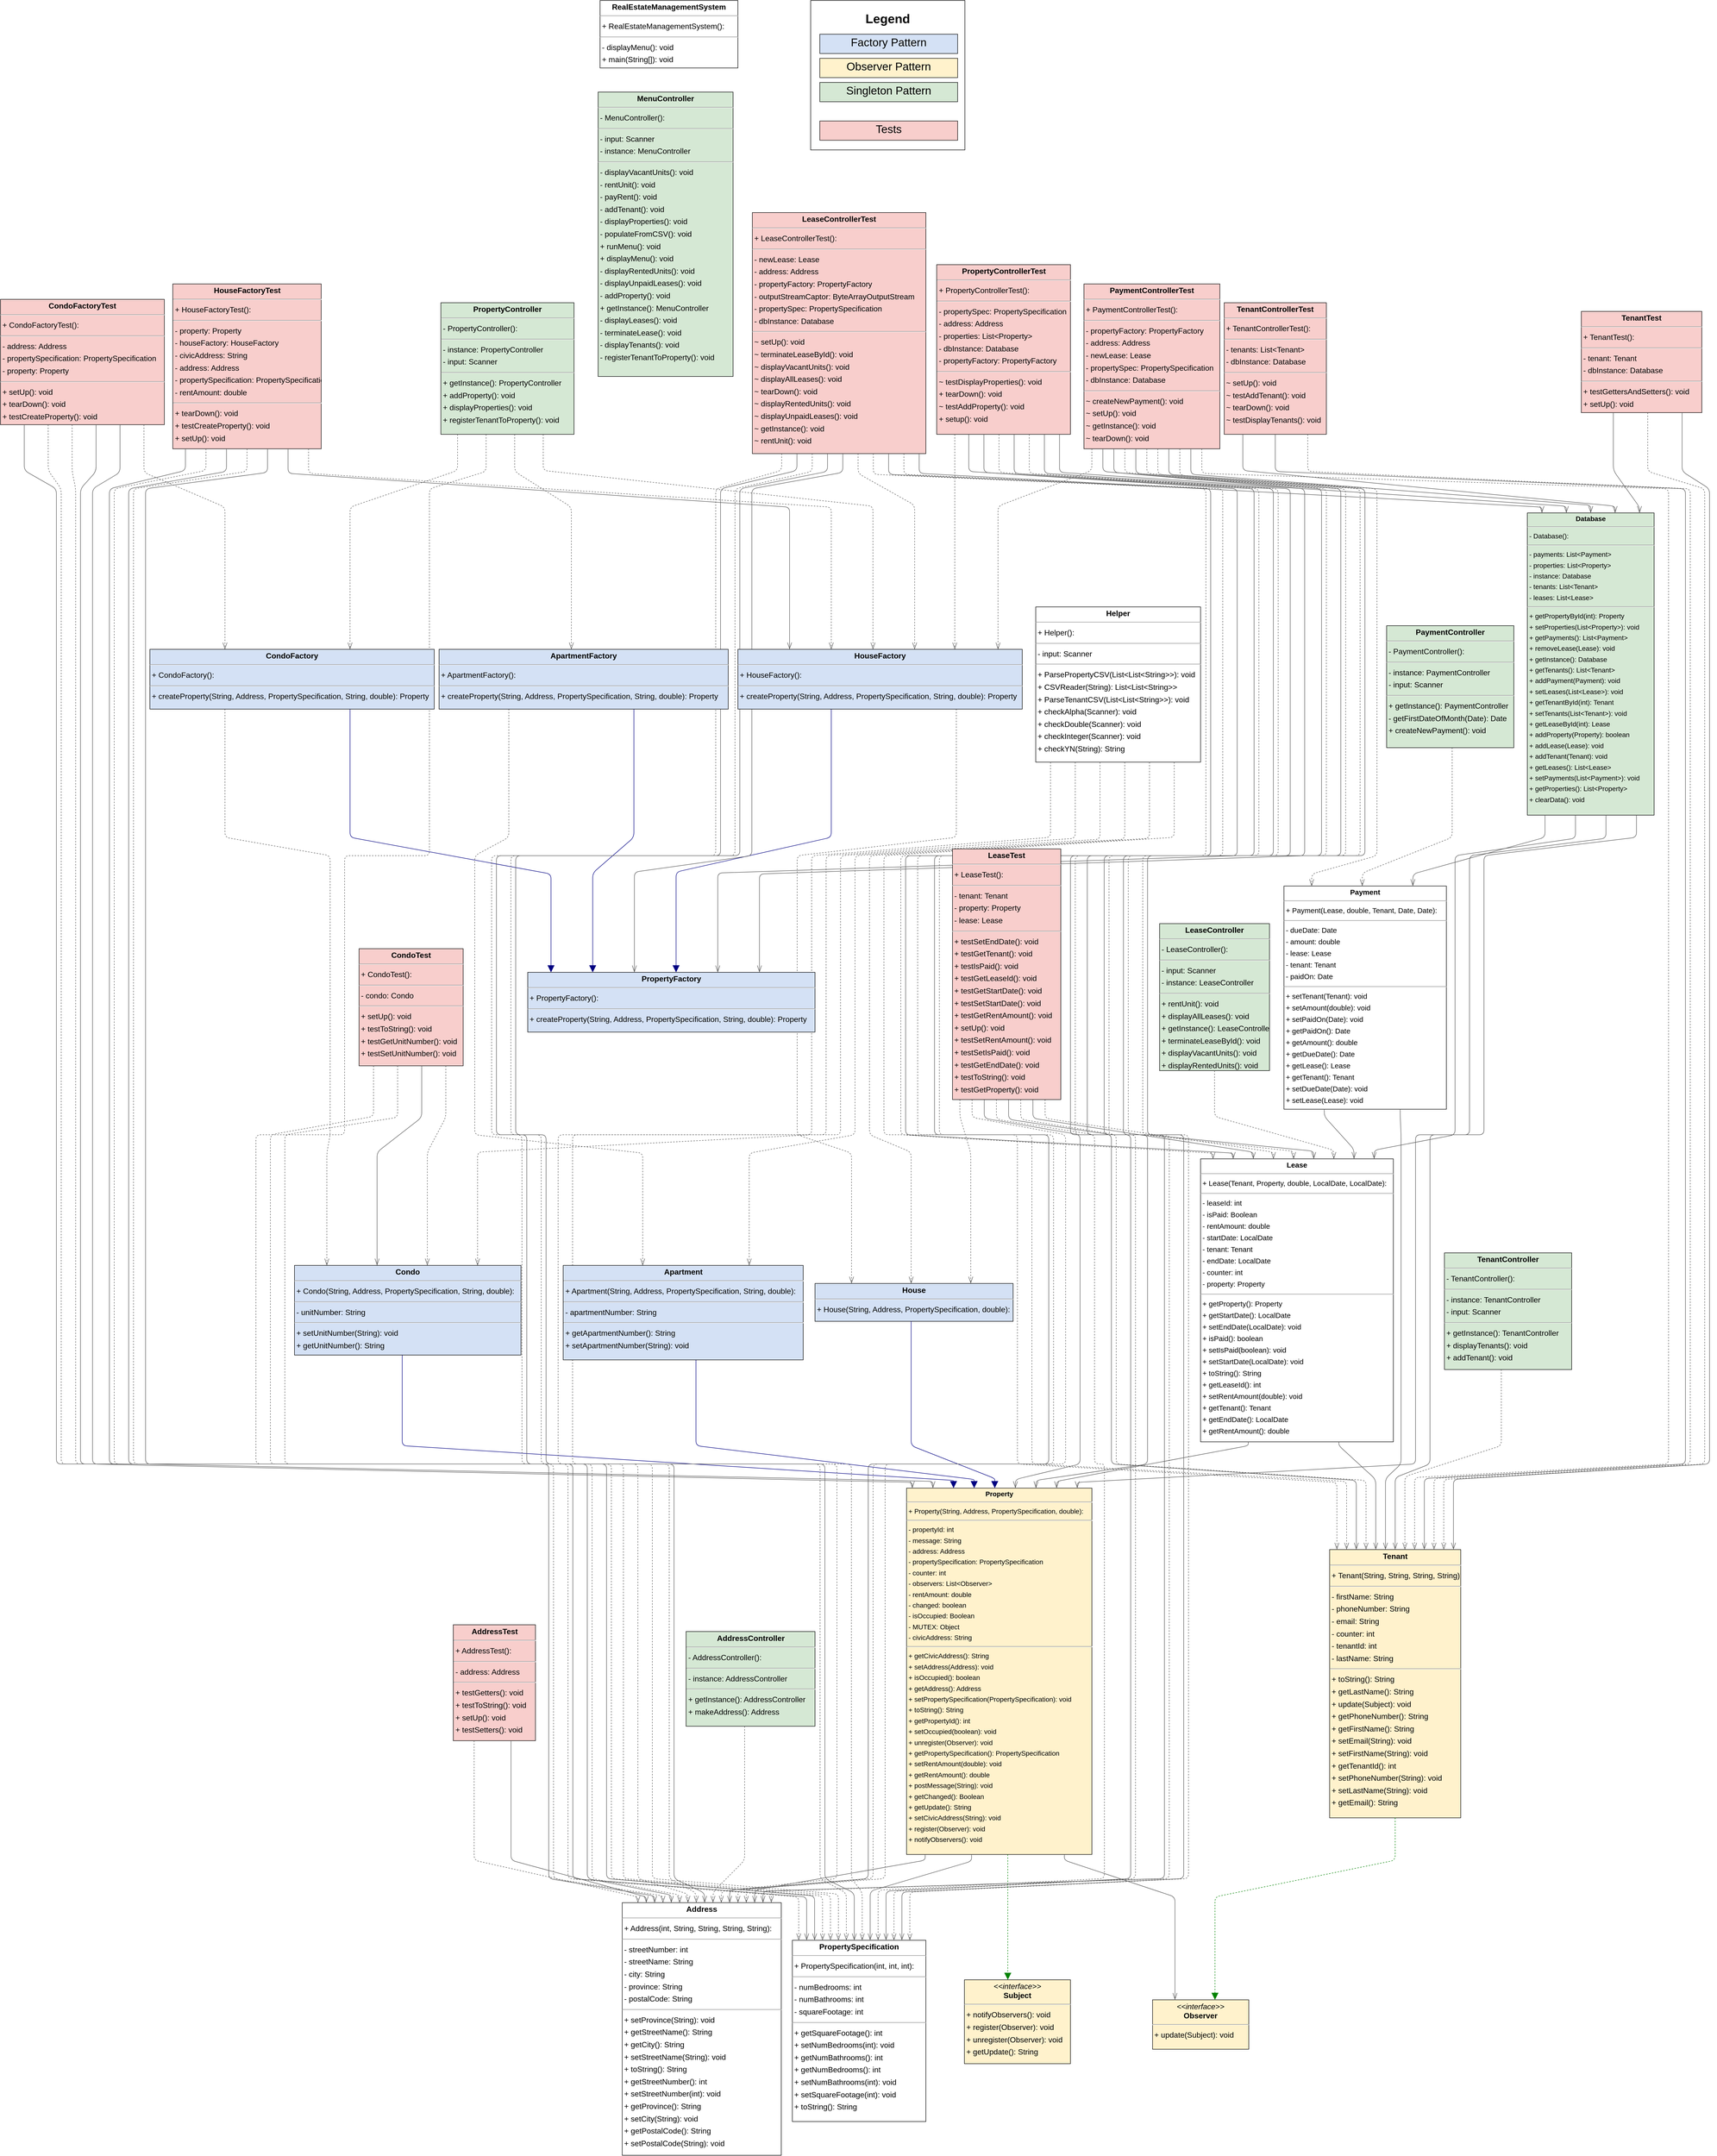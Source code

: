 <mxfile version="21.0.6" type="device"><diagram id="_NPx4CkgD5mriIzeVTgf" name="Page-1"><mxGraphModel dx="1034" dy="1556" grid="1" gridSize="10" guides="1" tooltips="1" connect="1" arrows="1" fold="1" page="0" pageScale="1" pageWidth="850" pageHeight="1100" background="none" math="0" shadow="0"><root><mxCell id="0"/><mxCell id="1" parent="0"/><mxCell id="a90njQTP2tVpDLRCIZiC-7" value="&lt;h1 style=&quot;border-color: var(--border-color);&quot;&gt;&lt;font style=&quot;border-color: var(--border-color); font-size: 26px;&quot;&gt;Legend&lt;/font&gt;&lt;/h1&gt;" style="rounded=0;whiteSpace=wrap;html=1;verticalAlign=top;" parent="1" vertex="1"><mxGeometry x="2221" y="-510" width="320" height="310" as="geometry"/></mxCell><mxCell id="node18" value="&lt;p style=&quot;margin: 4px 0px 0px; text-align: center; font-size: 16px;&quot;&gt;&lt;b style=&quot;font-size: 16px;&quot;&gt;Address&lt;/b&gt;&lt;/p&gt;&lt;hr style=&quot;font-size: 16px;&quot;&gt;&lt;p style=&quot;margin: 0px 0px 0px 4px; line-height: 1.6; font-size: 16px;&quot;&gt;+ Address(int, String, String, String, String): &lt;/p&gt;&lt;hr style=&quot;font-size: 16px;&quot;&gt;&lt;p style=&quot;margin: 0px 0px 0px 4px; line-height: 1.6; font-size: 16px;&quot;&gt;- streetNumber: int&lt;br style=&quot;font-size: 16px;&quot;&gt;- streetName: String&lt;br style=&quot;font-size: 16px;&quot;&gt;- city: String&lt;br style=&quot;font-size: 16px;&quot;&gt;- province: String&lt;br style=&quot;font-size: 16px;&quot;&gt;- postalCode: String&lt;/p&gt;&lt;hr style=&quot;font-size: 16px;&quot;&gt;&lt;p style=&quot;margin: 0px 0px 0px 4px; line-height: 1.6; font-size: 16px;&quot;&gt;+ setProvince(String): void&lt;br style=&quot;font-size: 16px;&quot;&gt;+ getStreetName(): String&lt;br style=&quot;font-size: 16px;&quot;&gt;+ getCity(): String&lt;br style=&quot;font-size: 16px;&quot;&gt;+ setStreetName(String): void&lt;br style=&quot;font-size: 16px;&quot;&gt;+ toString(): String&lt;br style=&quot;font-size: 16px;&quot;&gt;+ getStreetNumber(): int&lt;br style=&quot;font-size: 16px;&quot;&gt;+ setStreetNumber(int): void&lt;br style=&quot;font-size: 16px;&quot;&gt;+ getProvince(): String&lt;br style=&quot;font-size: 16px;&quot;&gt;+ setCity(String): void&lt;br style=&quot;font-size: 16px;&quot;&gt;+ getPostalCode(): String&lt;br style=&quot;font-size: 16px;&quot;&gt;+ setPostalCode(String): void&lt;/p&gt;" style="verticalAlign=top;align=left;overflow=fill;fontSize=16;fontFamily=Helvetica;html=1;rounded=0;shadow=0;comic=0;labelBackgroundColor=none;strokeWidth=1;" parent="1" vertex="1"><mxGeometry x="1830" y="3436" width="330" height="524" as="geometry"/></mxCell><mxCell id="node2" value="&lt;p style=&quot;margin: 4px 0px 0px; text-align: center; font-size: 16px;&quot;&gt;&lt;b style=&quot;font-size: 16px;&quot;&gt;AddressController&lt;/b&gt;&lt;/p&gt;&lt;hr style=&quot;font-size: 16px;&quot;&gt;&lt;p style=&quot;margin: 0px 0px 0px 4px; line-height: 1.6; font-size: 16px;&quot;&gt;- AddressController(): &lt;/p&gt;&lt;hr style=&quot;font-size: 16px;&quot;&gt;&lt;p style=&quot;margin: 0px 0px 0px 4px; line-height: 1.6; font-size: 16px;&quot;&gt;- instance: AddressController&lt;/p&gt;&lt;hr style=&quot;font-size: 16px;&quot;&gt;&lt;p style=&quot;margin: 0px 0px 0px 4px; line-height: 1.6; font-size: 16px;&quot;&gt;+ getInstance(): AddressController&lt;br style=&quot;font-size: 16px;&quot;&gt;+ makeAddress(): Address&lt;/p&gt;" style="verticalAlign=top;align=left;overflow=fill;fontSize=16;fontFamily=Helvetica;html=1;rounded=0;shadow=0;comic=0;labelBackgroundColor=none;strokeWidth=1;fillColor=#D5E8D4;" parent="1" vertex="1"><mxGeometry x="1962.5" y="2873.5" width="267.5" height="196.5" as="geometry"/></mxCell><mxCell id="node32" value="&lt;p style=&quot;margin: 4px 0px 0px; text-align: center; font-size: 16px;&quot;&gt;&lt;b style=&quot;font-size: 16px;&quot;&gt;AddressTest&lt;/b&gt;&lt;/p&gt;&lt;hr style=&quot;font-size: 16px;&quot;&gt;&lt;p style=&quot;margin: 0px 0px 0px 4px; line-height: 1.6; font-size: 16px;&quot;&gt;+ AddressTest(): &lt;/p&gt;&lt;hr style=&quot;font-size: 16px;&quot;&gt;&lt;p style=&quot;margin: 0px 0px 0px 4px; line-height: 1.6; font-size: 16px;&quot;&gt;- address: Address&lt;/p&gt;&lt;hr style=&quot;font-size: 16px;&quot;&gt;&lt;p style=&quot;margin: 0px 0px 0px 4px; line-height: 1.6; font-size: 16px;&quot;&gt;+ testGetters(): void&lt;br style=&quot;font-size: 16px;&quot;&gt;+ testToString(): void&lt;br style=&quot;font-size: 16px;&quot;&gt;+ setUp(): void&lt;br style=&quot;font-size: 16px;&quot;&gt;+ testSetters(): void&lt;/p&gt;" style="verticalAlign=top;align=left;overflow=fill;fontSize=16;fontFamily=Helvetica;html=1;rounded=0;shadow=0;comic=0;labelBackgroundColor=none;strokeWidth=1;fillColor=#F8CECC;" parent="1" vertex="1"><mxGeometry x="1479.5" y="2859.5" width="170.5" height="240.5" as="geometry"/></mxCell><mxCell id="node8" value="&lt;p style=&quot;margin: 4px 0px 0px; text-align: center; font-size: 16px;&quot;&gt;&lt;b style=&quot;font-size: 16px;&quot;&gt;CondoFactoryTest&lt;/b&gt;&lt;/p&gt;&lt;hr style=&quot;font-size: 16px;&quot;&gt;&lt;p style=&quot;margin: 0px 0px 0px 4px; line-height: 1.6; font-size: 16px;&quot;&gt;+ CondoFactoryTest(): &lt;/p&gt;&lt;hr style=&quot;font-size: 16px;&quot;&gt;&lt;p style=&quot;margin: 0px 0px 0px 4px; line-height: 1.6; font-size: 16px;&quot;&gt;- address: Address&lt;br style=&quot;font-size: 16px;&quot;&gt;- propertySpecification: PropertySpecification&lt;br style=&quot;font-size: 16px;&quot;&gt;- property: Property&lt;/p&gt;&lt;hr style=&quot;font-size: 16px;&quot;&gt;&lt;p style=&quot;margin: 0px 0px 0px 4px; line-height: 1.6; font-size: 16px;&quot;&gt;+ setUp(): void&lt;br style=&quot;font-size: 16px;&quot;&gt;+ tearDown(): void&lt;br style=&quot;font-size: 16px;&quot;&gt;+ testCreateProperty(): void&lt;/p&gt;" style="verticalAlign=top;align=left;overflow=fill;fontSize=16;fontFamily=Helvetica;html=1;rounded=0;shadow=0;comic=0;labelBackgroundColor=none;strokeWidth=1;fillColor=#F8CECC;" parent="1" vertex="1"><mxGeometry x="540" y="110" width="340" height="260" as="geometry"/></mxCell><mxCell id="node30" value="&lt;p style=&quot;margin: 4px 0px 0px; text-align: center; font-size: 16px;&quot;&gt;&lt;b style=&quot;font-size: 16px;&quot;&gt;CondoTest&lt;/b&gt;&lt;/p&gt;&lt;hr style=&quot;font-size: 16px;&quot;&gt;&lt;p style=&quot;margin: 0px 0px 0px 4px; line-height: 1.6; font-size: 16px;&quot;&gt;+ CondoTest(): &lt;/p&gt;&lt;hr style=&quot;font-size: 16px;&quot;&gt;&lt;p style=&quot;margin: 0px 0px 0px 4px; line-height: 1.6; font-size: 16px;&quot;&gt;- condo: Condo&lt;/p&gt;&lt;hr style=&quot;font-size: 16px;&quot;&gt;&lt;p style=&quot;margin: 0px 0px 0px 4px; line-height: 1.6; font-size: 16px;&quot;&gt;+ setUp(): void&lt;br style=&quot;font-size: 16px;&quot;&gt;+ testToString(): void&lt;br style=&quot;font-size: 16px;&quot;&gt;+ testGetUnitNumber(): void&lt;br style=&quot;font-size: 16px;&quot;&gt;+ testSetUnitNumber(): void&lt;/p&gt;" style="verticalAlign=top;align=left;overflow=fill;fontSize=16;fontFamily=Helvetica;html=1;rounded=0;shadow=0;comic=0;labelBackgroundColor=none;strokeWidth=1;fillColor=#F8CECC;" parent="1" vertex="1"><mxGeometry x="1284" y="1457" width="216" height="243" as="geometry"/></mxCell><mxCell id="node23" value="&lt;p style=&quot;margin: 4px 0px 0px; text-align: center; font-size: 14px;&quot;&gt;&lt;b style=&quot;font-size: 14px;&quot;&gt;Database&lt;/b&gt;&lt;/p&gt;&lt;hr style=&quot;font-size: 14px;&quot;&gt;&lt;p style=&quot;margin: 0px 0px 0px 4px; line-height: 1.6; font-size: 14px;&quot;&gt;- Database(): &lt;/p&gt;&lt;hr style=&quot;font-size: 14px;&quot;&gt;&lt;p style=&quot;margin: 0px 0px 0px 4px; line-height: 1.6; font-size: 14px;&quot;&gt;- payments: List&amp;lt;Payment&amp;gt;&lt;br style=&quot;font-size: 14px;&quot;&gt;- properties: List&amp;lt;Property&amp;gt;&lt;br style=&quot;font-size: 14px;&quot;&gt;- instance: Database&lt;br style=&quot;font-size: 14px;&quot;&gt;- tenants: List&amp;lt;Tenant&amp;gt;&lt;br style=&quot;font-size: 14px;&quot;&gt;- leases: List&amp;lt;Lease&amp;gt;&lt;/p&gt;&lt;hr style=&quot;font-size: 14px;&quot;&gt;&lt;p style=&quot;margin: 0px 0px 0px 4px; line-height: 1.6; font-size: 14px;&quot;&gt;+ getPropertyById(int): Property&lt;br style=&quot;font-size: 14px;&quot;&gt;+ setProperties(List&amp;lt;Property&amp;gt;): void&lt;br style=&quot;font-size: 14px;&quot;&gt;+ getPayments(): List&amp;lt;Payment&amp;gt;&lt;br style=&quot;font-size: 14px;&quot;&gt;+ removeLease(Lease): void&lt;br style=&quot;font-size: 14px;&quot;&gt;+ getInstance(): Database&lt;br style=&quot;font-size: 14px;&quot;&gt;+ getTenants(): List&amp;lt;Tenant&amp;gt;&lt;br style=&quot;font-size: 14px;&quot;&gt;+ addPayment(Payment): void&lt;br style=&quot;font-size: 14px;&quot;&gt;+ setLeases(List&amp;lt;Lease&amp;gt;): void&lt;br style=&quot;font-size: 14px;&quot;&gt;+ getTenantById(int): Tenant&lt;br style=&quot;font-size: 14px;&quot;&gt;+ setTenants(List&amp;lt;Tenant&amp;gt;): void&lt;br style=&quot;font-size: 14px;&quot;&gt;+ getLeaseById(int): Lease&lt;br style=&quot;font-size: 14px;&quot;&gt;+ addProperty(Property): boolean&lt;br style=&quot;font-size: 14px;&quot;&gt;+ addLease(Lease): void&lt;br style=&quot;font-size: 14px;&quot;&gt;+ addTenant(Tenant): void&lt;br style=&quot;font-size: 14px;&quot;&gt;+ getLeases(): List&amp;lt;Lease&amp;gt;&lt;br style=&quot;font-size: 14px;&quot;&gt;+ setPayments(List&amp;lt;Payment&amp;gt;): void&lt;br style=&quot;font-size: 14px;&quot;&gt;+ getProperties(): List&amp;lt;Property&amp;gt;&lt;br style=&quot;font-size: 14px;&quot;&gt;+ clearData(): void&lt;/p&gt;" style="verticalAlign=top;align=left;overflow=fill;fontSize=14;fontFamily=Helvetica;html=1;rounded=0;shadow=0;comic=0;labelBackgroundColor=none;strokeWidth=1;fillColor=#D5E8D4;" parent="1" vertex="1"><mxGeometry x="3708" y="553" width="263" height="627" as="geometry"/></mxCell><mxCell id="node20" value="&lt;p style=&quot;margin: 4px 0px 0px; text-align: center; font-size: 16px;&quot;&gt;&lt;b style=&quot;font-size: 16px;&quot;&gt;Helper&lt;/b&gt;&lt;/p&gt;&lt;hr style=&quot;font-size: 16px;&quot;&gt;&lt;p style=&quot;margin: 0px 0px 0px 4px; line-height: 1.6; font-size: 16px;&quot;&gt;+ Helper(): &lt;/p&gt;&lt;hr style=&quot;font-size: 16px;&quot;&gt;&lt;p style=&quot;margin: 0px 0px 0px 4px; line-height: 1.6; font-size: 16px;&quot;&gt;- input: Scanner&lt;/p&gt;&lt;hr style=&quot;font-size: 16px;&quot;&gt;&lt;p style=&quot;margin: 0px 0px 0px 4px; line-height: 1.6; font-size: 16px;&quot;&gt;+ ParsePropertyCSV(List&amp;lt;List&amp;lt;String&amp;gt;&amp;gt;): void&lt;br style=&quot;font-size: 16px;&quot;&gt;+ CSVReader(String): List&amp;lt;List&amp;lt;String&amp;gt;&amp;gt;&lt;br style=&quot;font-size: 16px;&quot;&gt;+ ParseTenantCSV(List&amp;lt;List&amp;lt;String&amp;gt;&amp;gt;): void&lt;br style=&quot;font-size: 16px;&quot;&gt;+ checkAlpha(Scanner): void&lt;br style=&quot;font-size: 16px;&quot;&gt;+ checkDouble(Scanner): void&lt;br style=&quot;font-size: 16px;&quot;&gt;+ checkInteger(Scanner): void&lt;br style=&quot;font-size: 16px;&quot;&gt;+ checkYN(String): String&lt;/p&gt;" style="verticalAlign=top;align=left;overflow=fill;fontSize=16;fontFamily=Helvetica;html=1;rounded=0;shadow=0;comic=0;labelBackgroundColor=none;strokeWidth=1;fillColor=#FFFFFF;" parent="1" vertex="1"><mxGeometry x="2688" y="748" width="342" height="322" as="geometry"/></mxCell><mxCell id="node9" value="&lt;p style=&quot;margin: 4px 0px 0px; text-align: center; font-size: 16px;&quot;&gt;&lt;b style=&quot;font-size: 16px;&quot;&gt;House&lt;/b&gt;&lt;/p&gt;&lt;hr style=&quot;font-size: 16px;&quot;&gt;&lt;p style=&quot;margin: 0px 0px 0px 4px; line-height: 1.6; font-size: 16px;&quot;&gt;+ House(String, Address, PropertySpecification, double): &lt;/p&gt;" style="verticalAlign=top;align=left;overflow=fill;fontSize=16;fontFamily=Helvetica;html=1;rounded=0;shadow=0;comic=0;labelBackgroundColor=none;strokeWidth=1;fillColor=#D4E1F5;" parent="1" vertex="1"><mxGeometry x="2230" y="2151.5" width="411" height="78.5" as="geometry"/></mxCell><mxCell id="node1" value="&lt;p style=&quot;margin: 4px 0px 0px; text-align: center; font-size: 16px;&quot;&gt;&lt;b style=&quot;font-size: 16px;&quot;&gt;HouseFactoryTest&lt;/b&gt;&lt;/p&gt;&lt;hr style=&quot;font-size: 16px;&quot;&gt;&lt;p style=&quot;margin: 0px 0px 0px 4px; line-height: 1.6; font-size: 16px;&quot;&gt;+ HouseFactoryTest(): &lt;/p&gt;&lt;hr style=&quot;font-size: 16px;&quot;&gt;&lt;p style=&quot;margin: 0px 0px 0px 4px; line-height: 1.6; font-size: 16px;&quot;&gt;- property: Property&lt;br style=&quot;font-size: 16px;&quot;&gt;- houseFactory: HouseFactory&lt;br style=&quot;font-size: 16px;&quot;&gt;- civicAddress: String&lt;br style=&quot;font-size: 16px;&quot;&gt;- address: Address&lt;br style=&quot;font-size: 16px;&quot;&gt;- propertySpecification: PropertySpecification&lt;br style=&quot;font-size: 16px;&quot;&gt;- rentAmount: double&lt;/p&gt;&lt;hr style=&quot;font-size: 16px;&quot;&gt;&lt;p style=&quot;margin: 0px 0px 0px 4px; line-height: 1.6; font-size: 16px;&quot;&gt;+ tearDown(): void&lt;br style=&quot;font-size: 16px;&quot;&gt;+ testCreateProperty(): void&lt;br style=&quot;font-size: 16px;&quot;&gt;+ setUp(): void&lt;/p&gt;" style="verticalAlign=top;align=left;overflow=fill;fontSize=16;fontFamily=Helvetica;html=1;rounded=0;shadow=0;comic=0;labelBackgroundColor=none;strokeWidth=1;fillColor=#F8CECC;" parent="1" vertex="1"><mxGeometry x="897.5" y="78" width="308" height="342" as="geometry"/></mxCell><mxCell id="node4" value="&lt;p style=&quot;margin: 4px 0px 0px; text-align: center; font-size: 15px;&quot;&gt;&lt;b style=&quot;font-size: 15px;&quot;&gt;Lease&lt;/b&gt;&lt;/p&gt;&lt;hr style=&quot;font-size: 15px;&quot;&gt;&lt;p style=&quot;margin: 0px 0px 0px 4px; line-height: 1.6; font-size: 15px;&quot;&gt;+ Lease(Tenant, Property, double, LocalDate, LocalDate): &lt;/p&gt;&lt;hr style=&quot;font-size: 15px;&quot;&gt;&lt;p style=&quot;margin: 0px 0px 0px 4px; line-height: 1.6; font-size: 15px;&quot;&gt;- leaseId: int&lt;br style=&quot;font-size: 15px;&quot;&gt;- isPaid: Boolean&lt;br style=&quot;font-size: 15px;&quot;&gt;- rentAmount: double&lt;br style=&quot;font-size: 15px;&quot;&gt;- startDate: LocalDate&lt;br style=&quot;font-size: 15px;&quot;&gt;- tenant: Tenant&lt;br style=&quot;font-size: 15px;&quot;&gt;- endDate: LocalDate&lt;br style=&quot;font-size: 15px;&quot;&gt;- counter: int&lt;br style=&quot;font-size: 15px;&quot;&gt;- property: Property&lt;/p&gt;&lt;hr style=&quot;font-size: 15px;&quot;&gt;&lt;p style=&quot;margin: 0px 0px 0px 4px; line-height: 1.6; font-size: 15px;&quot;&gt;+ getProperty(): Property&lt;br style=&quot;font-size: 15px;&quot;&gt;+ getStartDate(): LocalDate&lt;br style=&quot;font-size: 15px;&quot;&gt;+ setEndDate(LocalDate): void&lt;br style=&quot;font-size: 15px;&quot;&gt;+ isPaid(): boolean&lt;br style=&quot;font-size: 15px;&quot;&gt;+ setIsPaid(boolean): void&lt;br style=&quot;font-size: 15px;&quot;&gt;+ setStartDate(LocalDate): void&lt;br style=&quot;font-size: 15px;&quot;&gt;+ toString(): String&lt;br style=&quot;font-size: 15px;&quot;&gt;+ getLeaseId(): int&lt;br style=&quot;font-size: 15px;&quot;&gt;+ setRentAmount(double): void&lt;br style=&quot;font-size: 15px;&quot;&gt;+ getTenant(): Tenant&lt;br style=&quot;font-size: 15px;&quot;&gt;+ getEndDate(): LocalDate&lt;br style=&quot;font-size: 15px;&quot;&gt;+ getRentAmount(): double&lt;/p&gt;" style="verticalAlign=top;align=left;overflow=fill;fontSize=15;fontFamily=Helvetica;html=1;rounded=0;shadow=0;comic=0;labelBackgroundColor=none;strokeWidth=1;" parent="1" vertex="1"><mxGeometry x="3030" y="1893" width="400" height="587" as="geometry"/></mxCell><mxCell id="node17" value="&lt;p style=&quot;margin: 4px 0px 0px; text-align: center; font-size: 16px;&quot;&gt;&lt;b style=&quot;font-size: 16px;&quot;&gt;LeaseController&lt;/b&gt;&lt;/p&gt;&lt;hr style=&quot;font-size: 16px;&quot;&gt;&lt;p style=&quot;margin: 0px 0px 0px 4px; line-height: 1.6; font-size: 16px;&quot;&gt;- LeaseController(): &lt;/p&gt;&lt;hr style=&quot;font-size: 16px;&quot;&gt;&lt;p style=&quot;margin: 0px 0px 0px 4px; line-height: 1.6; font-size: 16px;&quot;&gt;- input: Scanner&lt;br style=&quot;font-size: 16px;&quot;&gt;- instance: LeaseController&lt;/p&gt;&lt;hr style=&quot;font-size: 16px;&quot;&gt;&lt;p style=&quot;margin: 0px 0px 0px 4px; line-height: 1.6; font-size: 16px;&quot;&gt;+ rentUnit(): void&lt;br style=&quot;font-size: 16px;&quot;&gt;+ displayAllLeases(): void&lt;br style=&quot;font-size: 16px;&quot;&gt;+ getInstance(): LeaseController&lt;br style=&quot;font-size: 16px;&quot;&gt;+ terminateLeaseById(): void&lt;br style=&quot;font-size: 16px;&quot;&gt;+ displayVacantUnits(): void&lt;br style=&quot;font-size: 16px;&quot;&gt;+ displayRentedUnits(): void&lt;br style=&quot;font-size: 16px;&quot;&gt;+ displayUnpaidLeases(): void&lt;/p&gt;" style="verticalAlign=top;align=left;overflow=fill;fontSize=16;fontFamily=Helvetica;html=1;rounded=0;shadow=0;comic=0;labelBackgroundColor=none;strokeWidth=1;fillColor=#D5E8D4;" parent="1" vertex="1"><mxGeometry x="2945" y="1405" width="228" height="305" as="geometry"/></mxCell><mxCell id="node14" value="&lt;p style=&quot;margin: 4px 0px 0px; text-align: center; font-size: 16px;&quot;&gt;&lt;b style=&quot;font-size: 16px;&quot;&gt;LeaseControllerTest&lt;/b&gt;&lt;/p&gt;&lt;hr style=&quot;font-size: 16px;&quot;&gt;&lt;p style=&quot;margin: 0px 0px 0px 4px; line-height: 1.6; font-size: 16px;&quot;&gt;+ LeaseControllerTest(): &lt;/p&gt;&lt;hr style=&quot;font-size: 16px;&quot;&gt;&lt;p style=&quot;margin: 0px 0px 0px 4px; line-height: 1.6; font-size: 16px;&quot;&gt;- newLease: Lease&lt;br style=&quot;font-size: 16px;&quot;&gt;- address: Address&lt;br style=&quot;font-size: 16px;&quot;&gt;- propertyFactory: PropertyFactory&lt;br style=&quot;font-size: 16px;&quot;&gt;- outputStreamCaptor: ByteArrayOutputStream&lt;br style=&quot;font-size: 16px;&quot;&gt;- propertySpec: PropertySpecification&lt;br style=&quot;font-size: 16px;&quot;&gt;- dbInstance: Database&lt;/p&gt;&lt;hr style=&quot;font-size: 16px;&quot;&gt;&lt;p style=&quot;margin: 0px 0px 0px 4px; line-height: 1.6; font-size: 16px;&quot;&gt;~ setUp(): void&lt;br style=&quot;font-size: 16px;&quot;&gt;~ terminateLeaseById(): void&lt;br style=&quot;font-size: 16px;&quot;&gt;~ displayVacantUnits(): void&lt;br style=&quot;font-size: 16px;&quot;&gt;~ displayAllLeases(): void&lt;br style=&quot;font-size: 16px;&quot;&gt;~ tearDown(): void&lt;br style=&quot;font-size: 16px;&quot;&gt;~ displayRentedUnits(): void&lt;br style=&quot;font-size: 16px;&quot;&gt;~ displayUnpaidLeases(): void&lt;br style=&quot;font-size: 16px;&quot;&gt;~ getInstance(): void&lt;br style=&quot;font-size: 16px;&quot;&gt;~ rentUnit(): void&lt;/p&gt;" style="verticalAlign=top;align=left;overflow=fill;fontSize=16;fontFamily=Helvetica;html=1;rounded=0;shadow=0;comic=0;labelBackgroundColor=none;strokeWidth=1;fillColor=#F8CECC;" parent="1" vertex="1"><mxGeometry x="2100" y="-70" width="360" height="500" as="geometry"/></mxCell><mxCell id="node28" value="&lt;p style=&quot;margin: 4px 0px 0px; text-align: center; font-size: 16px;&quot;&gt;&lt;b style=&quot;font-size: 16px;&quot;&gt;MenuController&lt;/b&gt;&lt;/p&gt;&lt;hr style=&quot;font-size: 16px;&quot;&gt;&lt;p style=&quot;margin: 0px 0px 0px 4px; line-height: 1.6; font-size: 16px;&quot;&gt;- MenuController(): &lt;/p&gt;&lt;hr style=&quot;font-size: 16px;&quot;&gt;&lt;p style=&quot;margin: 0px 0px 0px 4px; line-height: 1.6; font-size: 16px;&quot;&gt;- input: Scanner&lt;br style=&quot;font-size: 16px;&quot;&gt;- instance: MenuController&lt;/p&gt;&lt;hr style=&quot;font-size: 16px;&quot;&gt;&lt;p style=&quot;margin: 0px 0px 0px 4px; line-height: 1.6; font-size: 16px;&quot;&gt;- displayVacantUnits(): void&lt;br style=&quot;font-size: 16px;&quot;&gt;- rentUnit(): void&lt;br style=&quot;font-size: 16px;&quot;&gt;- payRent(): void&lt;br style=&quot;font-size: 16px;&quot;&gt;- addTenant(): void&lt;br style=&quot;font-size: 16px;&quot;&gt;- displayProperties(): void&lt;br style=&quot;font-size: 16px;&quot;&gt;- populateFromCSV(): void&lt;br style=&quot;font-size: 16px;&quot;&gt;+ runMenu(): void&lt;br style=&quot;font-size: 16px;&quot;&gt;+ displayMenu(): void&lt;br style=&quot;font-size: 16px;&quot;&gt;- displayRentedUnits(): void&lt;br style=&quot;font-size: 16px;&quot;&gt;- displayUnpaidLeases(): void&lt;br style=&quot;font-size: 16px;&quot;&gt;- addProperty(): void&lt;br style=&quot;font-size: 16px;&quot;&gt;+ getInstance(): MenuController&lt;br style=&quot;font-size: 16px;&quot;&gt;- displayLeases(): void&lt;br style=&quot;font-size: 16px;&quot;&gt;- terminateLease(): void&lt;br style=&quot;font-size: 16px;&quot;&gt;- displayTenants(): void&lt;br style=&quot;font-size: 16px;&quot;&gt;- registerTenantToProperty(): void&lt;/p&gt;" style="verticalAlign=top;align=left;overflow=fill;fontSize=16;fontFamily=Helvetica;html=1;rounded=0;shadow=0;comic=0;labelBackgroundColor=none;strokeWidth=1;fillColor=#D5E8D4;" parent="1" vertex="1"><mxGeometry x="1780" y="-320" width="280" height="590" as="geometry"/></mxCell><mxCell id="node29" value="&lt;p style=&quot;margin: 4px 0px 0px; text-align: center; font-size: 16px;&quot;&gt;&lt;i style=&quot;font-size: 16px;&quot;&gt;&amp;lt;&amp;lt;interface&amp;gt;&amp;gt;&lt;/i&gt;&lt;br style=&quot;font-size: 16px;&quot;&gt;&lt;b style=&quot;font-size: 16px;&quot;&gt;Observer&lt;/b&gt;&lt;/p&gt;&lt;hr style=&quot;font-size: 16px;&quot;&gt;&lt;p style=&quot;margin: 0px 0px 0px 4px; line-height: 1.6; font-size: 16px;&quot;&gt;+ update(Subject): void&lt;/p&gt;" style="verticalAlign=top;align=left;overflow=fill;fontSize=16;fontFamily=Helvetica;html=1;rounded=0;shadow=0;comic=0;labelBackgroundColor=none;strokeWidth=1;fillColor=#FFF2CC;" parent="1" vertex="1"><mxGeometry x="2930.39" y="3637.5" width="199.61" height="102.5" as="geometry"/></mxCell><mxCell id="node5" value="&lt;p style=&quot;margin: 4px 0px 0px; text-align: center; font-size: 15px;&quot;&gt;&lt;b style=&quot;font-size: 15px;&quot;&gt;Payment&lt;/b&gt;&lt;/p&gt;&lt;hr style=&quot;font-size: 15px;&quot;&gt;&lt;p style=&quot;margin: 0px 0px 0px 4px; line-height: 1.6; font-size: 15px;&quot;&gt;+ Payment(Lease, double, Tenant, Date, Date): &lt;/p&gt;&lt;hr style=&quot;font-size: 15px;&quot;&gt;&lt;p style=&quot;margin: 0px 0px 0px 4px; line-height: 1.6; font-size: 15px;&quot;&gt;- dueDate: Date&lt;br style=&quot;font-size: 15px;&quot;&gt;- amount: double&lt;br style=&quot;font-size: 15px;&quot;&gt;- lease: Lease&lt;br style=&quot;font-size: 15px;&quot;&gt;- tenant: Tenant&lt;br style=&quot;font-size: 15px;&quot;&gt;- paidOn: Date&lt;/p&gt;&lt;hr style=&quot;font-size: 15px;&quot;&gt;&lt;p style=&quot;margin: 0px 0px 0px 4px; line-height: 1.6; font-size: 15px;&quot;&gt;+ setTenant(Tenant): void&lt;br style=&quot;font-size: 15px;&quot;&gt;+ setAmount(double): void&lt;br style=&quot;font-size: 15px;&quot;&gt;+ setPaidOn(Date): void&lt;br style=&quot;font-size: 15px;&quot;&gt;+ getPaidOn(): Date&lt;br style=&quot;font-size: 15px;&quot;&gt;+ getAmount(): double&lt;br style=&quot;font-size: 15px;&quot;&gt;+ getDueDate(): Date&lt;br style=&quot;font-size: 15px;&quot;&gt;+ getLease(): Lease&lt;br style=&quot;font-size: 15px;&quot;&gt;+ getTenant(): Tenant&lt;br style=&quot;font-size: 15px;&quot;&gt;+ setDueDate(Date): void&lt;br style=&quot;font-size: 15px;&quot;&gt;+ setLease(Lease): void&lt;/p&gt;" style="verticalAlign=top;align=left;overflow=fill;fontSize=15;fontFamily=Helvetica;html=1;rounded=0;shadow=0;comic=0;labelBackgroundColor=none;strokeWidth=1;" parent="1" vertex="1"><mxGeometry x="3203" y="1327" width="337" height="463" as="geometry"/></mxCell><mxCell id="node12" value="&lt;p style=&quot;margin: 4px 0px 0px; text-align: center; font-size: 16px;&quot;&gt;&lt;b style=&quot;font-size: 16px;&quot;&gt;PaymentController&lt;/b&gt;&lt;/p&gt;&lt;hr style=&quot;font-size: 16px;&quot;&gt;&lt;p style=&quot;margin: 0px 0px 0px 4px; line-height: 1.6; font-size: 16px;&quot;&gt;- PaymentController(): &lt;/p&gt;&lt;hr style=&quot;font-size: 16px;&quot;&gt;&lt;p style=&quot;margin: 0px 0px 0px 4px; line-height: 1.6; font-size: 16px;&quot;&gt;- instance: PaymentController&lt;br style=&quot;font-size: 16px;&quot;&gt;- input: Scanner&lt;/p&gt;&lt;hr style=&quot;font-size: 16px;&quot;&gt;&lt;p style=&quot;margin: 0px 0px 0px 4px; line-height: 1.6; font-size: 16px;&quot;&gt;+ getInstance(): PaymentController&lt;br style=&quot;font-size: 16px;&quot;&gt;- getFirstDateOfMonth(Date): Date&lt;br style=&quot;font-size: 16px;&quot;&gt;+ createNewPayment(): void&lt;/p&gt;" style="verticalAlign=top;align=left;overflow=fill;fontSize=16;fontFamily=Helvetica;html=1;rounded=0;shadow=0;comic=0;labelBackgroundColor=none;strokeWidth=1;fillColor=#D5E8D4;" parent="1" vertex="1"><mxGeometry x="3416" y="787" width="264" height="253" as="geometry"/></mxCell><mxCell id="node0" value="&lt;p style=&quot;margin: 4px 0px 0px; text-align: center; font-size: 16px;&quot;&gt;&lt;b style=&quot;font-size: 16px;&quot;&gt;PaymentControllerTest&lt;/b&gt;&lt;/p&gt;&lt;hr style=&quot;font-size: 16px;&quot;&gt;&lt;p style=&quot;margin: 0px 0px 0px 4px; line-height: 1.6; font-size: 16px;&quot;&gt;+ PaymentControllerTest(): &lt;/p&gt;&lt;hr style=&quot;font-size: 16px;&quot;&gt;&lt;p style=&quot;margin: 0px 0px 0px 4px; line-height: 1.6; font-size: 16px;&quot;&gt;- propertyFactory: PropertyFactory&lt;br style=&quot;font-size: 16px;&quot;&gt;- address: Address&lt;br style=&quot;font-size: 16px;&quot;&gt;- newLease: Lease&lt;br style=&quot;font-size: 16px;&quot;&gt;- propertySpec: PropertySpecification&lt;br style=&quot;font-size: 16px;&quot;&gt;- dbInstance: Database&lt;/p&gt;&lt;hr style=&quot;font-size: 16px;&quot;&gt;&lt;p style=&quot;margin: 0px 0px 0px 4px; line-height: 1.6; font-size: 16px;&quot;&gt;~ createNewPayment(): void&lt;br style=&quot;font-size: 16px;&quot;&gt;~ setUp(): void&lt;br style=&quot;font-size: 16px;&quot;&gt;~ getInstance(): void&lt;br style=&quot;font-size: 16px;&quot;&gt;~ tearDown(): void&lt;/p&gt;" style="verticalAlign=top;align=left;overflow=fill;fontSize=16;fontFamily=Helvetica;html=1;rounded=0;shadow=0;comic=0;labelBackgroundColor=none;strokeWidth=1;fillColor=#F8CECC;" parent="1" vertex="1"><mxGeometry x="2788" y="78" width="282" height="342" as="geometry"/></mxCell><mxCell id="node24" value="&lt;p style=&quot;margin: 4px 0px 0px; text-align: center; font-size: 14px;&quot;&gt;&lt;b style=&quot;font-size: 14px;&quot;&gt;Property&lt;/b&gt;&lt;/p&gt;&lt;hr style=&quot;font-size: 14px;&quot;&gt;&lt;p style=&quot;margin: 0px 0px 0px 4px; line-height: 1.6; font-size: 14px;&quot;&gt;+ Property(String, Address, PropertySpecification, double): &lt;/p&gt;&lt;hr style=&quot;font-size: 14px;&quot;&gt;&lt;p style=&quot;margin: 0px 0px 0px 4px; line-height: 1.6; font-size: 14px;&quot;&gt;- propertyId: int&lt;br style=&quot;font-size: 14px;&quot;&gt;- message: String&lt;br style=&quot;font-size: 14px;&quot;&gt;- address: Address&lt;br style=&quot;font-size: 14px;&quot;&gt;- propertySpecification: PropertySpecification&lt;br style=&quot;font-size: 14px;&quot;&gt;- counter: int&lt;br style=&quot;font-size: 14px;&quot;&gt;- observers: List&amp;lt;Observer&amp;gt;&lt;br style=&quot;font-size: 14px;&quot;&gt;- rentAmount: double&lt;br style=&quot;font-size: 14px;&quot;&gt;- changed: boolean&lt;br style=&quot;font-size: 14px;&quot;&gt;- isOccupied: Boolean&lt;br style=&quot;font-size: 14px;&quot;&gt;- MUTEX: Object&lt;br style=&quot;font-size: 14px;&quot;&gt;- civicAddress: String&lt;/p&gt;&lt;hr style=&quot;font-size: 14px;&quot;&gt;&lt;p style=&quot;margin: 0px 0px 0px 4px; line-height: 1.6; font-size: 14px;&quot;&gt;+ getCivicAddress(): String&lt;br style=&quot;font-size: 14px;&quot;&gt;+ setAddress(Address): void&lt;br style=&quot;font-size: 14px;&quot;&gt;+ isOccupied(): boolean&lt;br style=&quot;font-size: 14px;&quot;&gt;+ getAddress(): Address&lt;br style=&quot;font-size: 14px;&quot;&gt;+ setPropertySpecification(PropertySpecification): void&lt;br style=&quot;font-size: 14px;&quot;&gt;+ toString(): String&lt;br style=&quot;font-size: 14px;&quot;&gt;+ getPropertyId(): int&lt;br style=&quot;font-size: 14px;&quot;&gt;+ setOccupied(boolean): void&lt;br style=&quot;font-size: 14px;&quot;&gt;+ unregister(Observer): void&lt;br style=&quot;font-size: 14px;&quot;&gt;+ getPropertySpecification(): PropertySpecification&lt;br style=&quot;font-size: 14px;&quot;&gt;+ setRentAmount(double): void&lt;br style=&quot;font-size: 14px;&quot;&gt;+ getRentAmount(): double&lt;br style=&quot;font-size: 14px;&quot;&gt;+ postMessage(String): void&lt;br style=&quot;font-size: 14px;&quot;&gt;+ getChanged(): Boolean&lt;br style=&quot;font-size: 14px;&quot;&gt;+ getUpdate(): String&lt;br style=&quot;font-size: 14px;&quot;&gt;+ setCivicAddress(String): void&lt;br style=&quot;font-size: 14px;&quot;&gt;+ register(Observer): void&lt;br style=&quot;font-size: 14px;&quot;&gt;+ notifyObservers(): void&lt;/p&gt;" style="verticalAlign=top;align=left;overflow=fill;fontSize=14;fontFamily=Helvetica;html=1;rounded=0;shadow=0;comic=0;labelBackgroundColor=none;strokeWidth=1;fillColor=#FFF2CC;" parent="1" vertex="1"><mxGeometry x="2420" y="2576" width="384.5" height="760" as="geometry"/></mxCell><mxCell id="node31" value="&lt;p style=&quot;margin: 4px 0px 0px; text-align: center; font-size: 16px;&quot;&gt;&lt;b style=&quot;font-size: 16px;&quot;&gt;PropertyController&lt;/b&gt;&lt;/p&gt;&lt;hr style=&quot;font-size: 16px;&quot;&gt;&lt;p style=&quot;margin: 0px 0px 0px 4px; line-height: 1.6; font-size: 16px;&quot;&gt;- PropertyController(): &lt;/p&gt;&lt;hr style=&quot;font-size: 16px;&quot;&gt;&lt;p style=&quot;margin: 0px 0px 0px 4px; line-height: 1.6; font-size: 16px;&quot;&gt;- instance: PropertyController&lt;br style=&quot;font-size: 16px;&quot;&gt;- input: Scanner&lt;/p&gt;&lt;hr style=&quot;font-size: 16px;&quot;&gt;&lt;p style=&quot;margin: 0px 0px 0px 4px; line-height: 1.6; font-size: 16px;&quot;&gt;+ getInstance(): PropertyController&lt;br style=&quot;font-size: 16px;&quot;&gt;+ addProperty(): void&lt;br style=&quot;font-size: 16px;&quot;&gt;+ displayProperties(): void&lt;br style=&quot;font-size: 16px;&quot;&gt;+ registerTenantToProperty(): void&lt;/p&gt;" style="verticalAlign=top;align=left;overflow=fill;fontSize=16;fontFamily=Helvetica;html=1;rounded=0;shadow=0;comic=0;labelBackgroundColor=none;strokeWidth=1;fillColor=#D5E8D4;" parent="1" vertex="1"><mxGeometry x="1453.75" y="117" width="276.25" height="273" as="geometry"/></mxCell><mxCell id="node25" value="&lt;p style=&quot;margin: 4px 0px 0px; text-align: center; font-size: 16px;&quot;&gt;&lt;b style=&quot;font-size: 16px;&quot;&gt;PropertyControllerTest&lt;/b&gt;&lt;/p&gt;&lt;hr style=&quot;font-size: 16px;&quot;&gt;&lt;p style=&quot;margin: 0px 0px 0px 4px; line-height: 1.6; font-size: 16px;&quot;&gt;+ PropertyControllerTest(): &lt;/p&gt;&lt;hr style=&quot;font-size: 16px;&quot;&gt;&lt;p style=&quot;margin: 0px 0px 0px 4px; line-height: 1.6; font-size: 16px;&quot;&gt;- propertySpec: PropertySpecification&lt;br style=&quot;font-size: 16px;&quot;&gt;- address: Address&lt;br style=&quot;font-size: 16px;&quot;&gt;- properties: List&amp;lt;Property&amp;gt;&lt;br style=&quot;font-size: 16px;&quot;&gt;- dbInstance: Database&lt;br style=&quot;font-size: 16px;&quot;&gt;- propertyFactory: PropertyFactory&lt;/p&gt;&lt;hr style=&quot;font-size: 16px;&quot;&gt;&lt;p style=&quot;margin: 0px 0px 0px 4px; line-height: 1.6; font-size: 16px;&quot;&gt;~ testDisplayProperties(): void&lt;br style=&quot;font-size: 16px;&quot;&gt;+ tearDown(): void&lt;br style=&quot;font-size: 16px;&quot;&gt;~ testAddProperty(): void&lt;br style=&quot;font-size: 16px;&quot;&gt;+ setup(): void&lt;/p&gt;" style="verticalAlign=top;align=left;overflow=fill;fontSize=16;fontFamily=Helvetica;html=1;rounded=0;shadow=0;comic=0;labelBackgroundColor=none;strokeWidth=1;fillColor=#F8CECC;" parent="1" vertex="1"><mxGeometry x="2482.5" y="38" width="277.5" height="352" as="geometry"/></mxCell><mxCell id="node27" value="&lt;p style=&quot;margin: 4px 0px 0px; text-align: center; font-size: 16px;&quot;&gt;&lt;b style=&quot;font-size: 16px;&quot;&gt;PropertySpecification&lt;/b&gt;&lt;/p&gt;&lt;hr style=&quot;font-size: 16px;&quot;&gt;&lt;p style=&quot;margin: 0px 0px 0px 4px; line-height: 1.6; font-size: 16px;&quot;&gt;+ PropertySpecification(int, int, int): &lt;/p&gt;&lt;hr style=&quot;font-size: 16px;&quot;&gt;&lt;p style=&quot;margin: 0px 0px 0px 4px; line-height: 1.6; font-size: 16px;&quot;&gt;- numBedrooms: int&lt;br style=&quot;font-size: 16px;&quot;&gt;- numBathrooms: int&lt;br style=&quot;font-size: 16px;&quot;&gt;- squareFootage: int&lt;/p&gt;&lt;hr style=&quot;font-size: 16px;&quot;&gt;&lt;p style=&quot;margin: 0px 0px 0px 4px; line-height: 1.6; font-size: 16px;&quot;&gt;+ getSquareFootage(): int&lt;br style=&quot;font-size: 16px;&quot;&gt;+ setNumBedrooms(int): void&lt;br style=&quot;font-size: 16px;&quot;&gt;+ getNumBathrooms(): int&lt;br style=&quot;font-size: 16px;&quot;&gt;+ getNumBedrooms(): int&lt;br style=&quot;font-size: 16px;&quot;&gt;+ setNumBathrooms(int): void&lt;br style=&quot;font-size: 16px;&quot;&gt;+ setSquareFootage(int): void&lt;br style=&quot;font-size: 16px;&quot;&gt;+ toString(): String&lt;/p&gt;" style="verticalAlign=top;align=left;overflow=fill;fontSize=16;fontFamily=Helvetica;html=1;rounded=0;shadow=0;comic=0;labelBackgroundColor=none;strokeWidth=1;" parent="1" vertex="1"><mxGeometry x="2183" y="3514" width="277" height="376" as="geometry"/></mxCell><mxCell id="node13" value="&lt;p style=&quot;margin: 4px 0px 0px; text-align: center; font-size: 16px;&quot;&gt;&lt;b style=&quot;font-size: 16px;&quot;&gt;RealEstateManagementSystem&lt;/b&gt;&lt;/p&gt;&lt;hr style=&quot;font-size: 16px;&quot;&gt;&lt;p style=&quot;margin: 0px 0px 0px 4px; line-height: 1.6; font-size: 16px;&quot;&gt;+ RealEstateManagementSystem(): &lt;/p&gt;&lt;hr style=&quot;font-size: 16px;&quot;&gt;&lt;p style=&quot;margin: 0px 0px 0px 4px; line-height: 1.6; font-size: 16px;&quot;&gt;- displayMenu(): void&lt;br style=&quot;font-size: 16px;&quot;&gt;+ main(String[]): void&lt;/p&gt;" style="verticalAlign=top;align=left;overflow=fill;fontSize=16;fontFamily=Helvetica;html=1;rounded=0;shadow=0;comic=0;labelBackgroundColor=none;strokeWidth=1;fillColor=#FFFFFF;" parent="1" vertex="1"><mxGeometry x="1784" y="-510" width="286" height="140" as="geometry"/></mxCell><mxCell id="node33" value="&lt;p style=&quot;margin: 4px 0px 0px; text-align: center; font-size: 16px;&quot;&gt;&lt;i style=&quot;font-size: 16px;&quot;&gt;&amp;lt;&amp;lt;interface&amp;gt;&amp;gt;&lt;/i&gt;&lt;br style=&quot;font-size: 16px;&quot;&gt;&lt;b style=&quot;font-size: 16px;&quot;&gt;Subject&lt;/b&gt;&lt;/p&gt;&lt;hr style=&quot;font-size: 16px;&quot;&gt;&lt;p style=&quot;margin: 0px 0px 0px 4px; line-height: 1.6; font-size: 16px;&quot;&gt;+ notifyObservers(): void&lt;br style=&quot;font-size: 16px;&quot;&gt;+ register(Observer): void&lt;br style=&quot;font-size: 16px;&quot;&gt;+ unregister(Observer): void&lt;br style=&quot;font-size: 16px;&quot;&gt;+ getUpdate(): String&lt;/p&gt;" style="verticalAlign=top;align=left;overflow=fill;fontSize=16;fontFamily=Helvetica;html=1;rounded=0;shadow=0;comic=0;labelBackgroundColor=none;strokeWidth=1;fillColor=#FFF2CC;" parent="1" vertex="1"><mxGeometry x="2540" y="3596" width="220" height="174" as="geometry"/></mxCell><mxCell id="node16" value="&lt;p style=&quot;margin: 4px 0px 0px; text-align: center; font-size: 16px;&quot;&gt;&lt;b style=&quot;font-size: 16px;&quot;&gt;Tenant&lt;/b&gt;&lt;/p&gt;&lt;hr style=&quot;font-size: 16px;&quot;&gt;&lt;p style=&quot;margin: 0px 0px 0px 4px; line-height: 1.6; font-size: 16px;&quot;&gt;+ Tenant(String, String, String, String): &lt;/p&gt;&lt;hr style=&quot;font-size: 16px;&quot;&gt;&lt;p style=&quot;margin: 0px 0px 0px 4px; line-height: 1.6; font-size: 16px;&quot;&gt;- firstName: String&lt;br style=&quot;font-size: 16px;&quot;&gt;- phoneNumber: String&lt;br style=&quot;font-size: 16px;&quot;&gt;- email: String&lt;br style=&quot;font-size: 16px;&quot;&gt;- counter: int&lt;br style=&quot;font-size: 16px;&quot;&gt;- tenantId: int&lt;br style=&quot;font-size: 16px;&quot;&gt;- lastName: String&lt;/p&gt;&lt;hr style=&quot;font-size: 16px;&quot;&gt;&lt;p style=&quot;margin: 0px 0px 0px 4px; line-height: 1.6; font-size: 16px;&quot;&gt;+ toString(): String&lt;br style=&quot;font-size: 16px;&quot;&gt;+ getLastName(): String&lt;br style=&quot;font-size: 16px;&quot;&gt;+ update(Subject): void&lt;br style=&quot;font-size: 16px;&quot;&gt;+ getPhoneNumber(): String&lt;br style=&quot;font-size: 16px;&quot;&gt;+ getFirstName(): String&lt;br style=&quot;font-size: 16px;&quot;&gt;+ setEmail(String): void&lt;br style=&quot;font-size: 16px;&quot;&gt;+ setFirstName(String): void&lt;br style=&quot;font-size: 16px;&quot;&gt;+ getTenantId(): int&lt;br style=&quot;font-size: 16px;&quot;&gt;+ setPhoneNumber(String): void&lt;br style=&quot;font-size: 16px;&quot;&gt;+ setLastName(String): void&lt;br style=&quot;font-size: 16px;&quot;&gt;+ getEmail(): String&lt;/p&gt;" style="verticalAlign=top;align=left;overflow=fill;fontSize=16;fontFamily=Helvetica;html=1;rounded=0;shadow=0;comic=0;labelBackgroundColor=none;strokeWidth=1;fillColor=#FFF2CC;" parent="1" vertex="1"><mxGeometry x="3297.77" y="2703.5" width="272" height="556.5" as="geometry"/></mxCell><mxCell id="node26" value="&lt;p style=&quot;margin: 4px 0px 0px; text-align: center; font-size: 16px;&quot;&gt;&lt;b style=&quot;font-size: 16px;&quot;&gt;TenantController&lt;/b&gt;&lt;/p&gt;&lt;hr style=&quot;font-size: 16px;&quot;&gt;&lt;p style=&quot;margin: 0px 0px 0px 4px; line-height: 1.6; font-size: 16px;&quot;&gt;- TenantController(): &lt;/p&gt;&lt;hr style=&quot;font-size: 16px;&quot;&gt;&lt;p style=&quot;margin: 0px 0px 0px 4px; line-height: 1.6; font-size: 16px;&quot;&gt;- instance: TenantController&lt;br style=&quot;font-size: 16px;&quot;&gt;- input: Scanner&lt;/p&gt;&lt;hr style=&quot;font-size: 16px;&quot;&gt;&lt;p style=&quot;margin: 0px 0px 0px 4px; line-height: 1.6; font-size: 16px;&quot;&gt;+ getInstance(): TenantController&lt;br style=&quot;font-size: 16px;&quot;&gt;+ displayTenants(): void&lt;br style=&quot;font-size: 16px;&quot;&gt;+ addTenant(): void&lt;/p&gt;" style="verticalAlign=top;align=left;overflow=fill;fontSize=16;fontFamily=Helvetica;html=1;rounded=0;shadow=0;comic=0;labelBackgroundColor=none;strokeWidth=1;fillColor=#D5E8D4;" parent="1" vertex="1"><mxGeometry x="3536" y="2088" width="264" height="242" as="geometry"/></mxCell><mxCell id="node21" value="&lt;p style=&quot;margin: 4px 0px 0px; text-align: center; font-size: 16px;&quot;&gt;&lt;b style=&quot;font-size: 16px;&quot;&gt;TenantControllerTest&lt;/b&gt;&lt;/p&gt;&lt;hr style=&quot;font-size: 16px;&quot;&gt;&lt;p style=&quot;margin: 0px 0px 0px 4px; line-height: 1.6; font-size: 16px;&quot;&gt;+ TenantControllerTest(): &lt;/p&gt;&lt;hr style=&quot;font-size: 16px;&quot;&gt;&lt;p style=&quot;margin: 0px 0px 0px 4px; line-height: 1.6; font-size: 16px;&quot;&gt;- tenants: List&amp;lt;Tenant&amp;gt;&lt;br style=&quot;font-size: 16px;&quot;&gt;- dbInstance: Database&lt;/p&gt;&lt;hr style=&quot;font-size: 16px;&quot;&gt;&lt;p style=&quot;margin: 0px 0px 0px 4px; line-height: 1.6; font-size: 16px;&quot;&gt;~ setUp(): void&lt;br style=&quot;font-size: 16px;&quot;&gt;~ testAddTenant(): void&lt;br style=&quot;font-size: 16px;&quot;&gt;~ tearDown(): void&lt;br style=&quot;font-size: 16px;&quot;&gt;~ testDisplayTenants(): void&lt;/p&gt;" style="verticalAlign=top;align=left;overflow=fill;fontSize=16;fontFamily=Helvetica;html=1;rounded=0;shadow=0;comic=0;labelBackgroundColor=none;strokeWidth=1;fillColor=#F8CECC;" parent="1" vertex="1"><mxGeometry x="3079" y="117" width="212" height="273" as="geometry"/></mxCell><mxCell id="node22" value="&lt;p style=&quot;margin: 4px 0px 0px; text-align: center; font-size: 16px;&quot;&gt;&lt;b style=&quot;font-size: 16px;&quot;&gt;TenantTest&lt;/b&gt;&lt;/p&gt;&lt;hr style=&quot;font-size: 16px;&quot;&gt;&lt;p style=&quot;margin: 0px 0px 0px 4px; line-height: 1.6; font-size: 16px;&quot;&gt;+ TenantTest(): &lt;/p&gt;&lt;hr style=&quot;font-size: 16px;&quot;&gt;&lt;p style=&quot;margin: 0px 0px 0px 4px; line-height: 1.6; font-size: 16px;&quot;&gt;- tenant: Tenant&lt;br style=&quot;font-size: 16px;&quot;&gt;- dbInstance: Database&lt;/p&gt;&lt;hr style=&quot;font-size: 16px;&quot;&gt;&lt;p style=&quot;margin: 0px 0px 0px 4px; line-height: 1.6; font-size: 16px;&quot;&gt;+ testGettersAndSetters(): void&lt;br style=&quot;font-size: 16px;&quot;&gt;+ setUp(): void&lt;br style=&quot;font-size: 16px;&quot;&gt;+ testToString(): void&lt;/p&gt;" style="verticalAlign=top;align=left;overflow=fill;fontSize=16;fontFamily=Helvetica;html=1;rounded=0;shadow=0;comic=0;labelBackgroundColor=none;strokeWidth=1;fillColor=#F8CECC;" parent="1" vertex="1"><mxGeometry x="3820" y="135" width="250" height="210" as="geometry"/></mxCell><mxCell id="edge22" value="" style="html=1;rounded=1;edgeStyle=orthogonalEdgeStyle;dashed=1;startArrow=none;endArrow=openThin;endSize=12;strokeColor=#595959;noEdgeStyle=1;orthogonal=1;fontSize=16;" parent="1" source="node2" target="node18" edge="1"><mxGeometry width="50" height="50" relative="1" as="geometry"><Array as="points"><mxPoint x="2084" y="3348"/><mxPoint x="2018.294" y="3414"/></Array></mxGeometry></mxCell><mxCell id="edge13" value="" style="html=1;rounded=1;edgeStyle=orthogonalEdgeStyle;dashed=1;startArrow=none;endArrow=openThin;endSize=12;strokeColor=#595959;noEdgeStyle=1;orthogonal=1;fontSize=16;" parent="1" source="node32" target="node18" edge="1"><mxGeometry width="50" height="50" relative="1" as="geometry"><Array as="points"><mxPoint x="1522.75" y="3348"/><mxPoint x="1862.647" y="3424"/></Array></mxGeometry></mxCell><mxCell id="edge58" value="" style="html=1;rounded=1;edgeStyle=orthogonalEdgeStyle;dashed=0;startArrow=diamondThinstartSize=12;endArrow=openThin;endSize=12;strokeColor=#595959;noEdgeStyle=1;orthogonal=1;fontSize=16;" parent="1" source="node32" target="node18" edge="1"><mxGeometry width="50" height="50" relative="1" as="geometry"><Array as="points"><mxPoint x="1599.25" y="3348"/><mxPoint x="1879.941" y="3424"/></Array></mxGeometry></mxCell><mxCell id="edge2" value="" style="html=1;rounded=1;edgeStyle=orthogonalEdgeStyle;dashed=0;startArrow=none;endArrow=block;endSize=12;strokeColor=#000082;noEdgeStyle=1;orthogonal=1;fontSize=16;" parent="1" source="node15" target="node24" edge="1"><mxGeometry width="50" height="50" relative="1" as="geometry"><Array as="points"><mxPoint x="1983" y="2488"/><mxPoint x="2560.222" y="2558"/></Array></mxGeometry></mxCell><mxCell id="edge64" value="" style="html=1;rounded=1;edgeStyle=orthogonalEdgeStyle;dashed=1;startArrow=none;endArrow=openThin;endSize=12;strokeColor=#595959;noEdgeStyle=1;orthogonal=1;fontSize=16;" parent="1" source="node6" target="node15" edge="1"><mxGeometry width="50" height="50" relative="1" as="geometry"><Array as="points"><mxPoint x="1594.75" y="1226"/><mxPoint x="1524" y="1264"/><mxPoint x="1524" y="1843"/><mxPoint x="1872.5" y="1881"/></Array></mxGeometry></mxCell><mxCell id="edge5" value="" style="html=1;rounded=1;edgeStyle=orthogonalEdgeStyle;dashed=0;startArrow=none;endArrow=block;endSize=12;strokeColor=#000082;noEdgeStyle=1;orthogonal=1;fontSize=16;" parent="1" source="node6" target="node3" edge="1"><mxGeometry width="50" height="50" relative="1" as="geometry"><Array as="points"><mxPoint x="1854.25" y="1226"/><mxPoint x="1768.75" y="1300"/></Array></mxGeometry></mxCell><mxCell id="edge1" value="" style="html=1;rounded=1;edgeStyle=orthogonalEdgeStyle;dashed=0;startArrow=none;endArrow=block;endSize=12;strokeColor=#000082;noEdgeStyle=1;orthogonal=1;fontSize=16;" parent="1" source="node10" target="node24" edge="1"><mxGeometry width="50" height="50" relative="1" as="geometry"><Array as="points"><mxPoint x="1373.5" y="2488"/><mxPoint x="2517.444" y="2560"/></Array></mxGeometry></mxCell><mxCell id="edge92" value="" style="html=1;rounded=1;edgeStyle=orthogonalEdgeStyle;dashed=1;startArrow=none;endArrow=openThin;endSize=12;strokeColor=#595959;noEdgeStyle=1;orthogonal=1;fontSize=16;" parent="1" source="node11" target="node10" edge="1"><mxGeometry width="50" height="50" relative="1" as="geometry"><Array as="points"><mxPoint x="1005.75" y="1226"/><mxPoint x="1224" y="1264"/><mxPoint x="1224" y="1843"/><mxPoint x="1217.125" y="1881"/></Array></mxGeometry></mxCell><mxCell id="edge0" value="" style="html=1;rounded=1;edgeStyle=orthogonalEdgeStyle;dashed=0;startArrow=none;endArrow=block;endSize=12;strokeColor=#000082;noEdgeStyle=1;orthogonal=1;fontSize=16;" parent="1" source="node11" target="node3" edge="1"><mxGeometry width="50" height="50" relative="1" as="geometry"><Array as="points"><mxPoint x="1265.25" y="1226"/><mxPoint x="1682.25" y="1302"/></Array></mxGeometry></mxCell><mxCell id="edge38" value="" style="html=1;rounded=1;edgeStyle=orthogonalEdgeStyle;dashed=0;startArrow=diamondThinstartSize=12;endArrow=openThin;endSize=12;strokeColor=#595959;noEdgeStyle=1;orthogonal=1;fontSize=16;" parent="1" source="node8" target="node18" edge="1"><mxGeometry width="50" height="50" relative="1" as="geometry"><Array as="points"><mxPoint x="589.333" y="465"/><mxPoint x="656" y="503"/><mxPoint x="656" y="1264"/><mxPoint x="656" y="1264"/><mxPoint x="656" y="1843"/><mxPoint x="656" y="1843"/><mxPoint x="656" y="2526"/><mxPoint x="1677.5" y="2526"/><mxPoint x="1677.5" y="3386"/><mxPoint x="1897.235" y="3422"/></Array><mxPoint x="17740" y="6330" as="sourcePoint"/></mxGeometry></mxCell><mxCell id="edge47" value="" style="html=1;rounded=1;edgeStyle=orthogonalEdgeStyle;dashed=1;startArrow=none;endArrow=openThin;endSize=12;strokeColor=#595959;noEdgeStyle=1;orthogonal=1;fontSize=16;" parent="1" source="node8" target="node18" edge="1"><mxGeometry width="50" height="50" relative="1" as="geometry"><Array as="points"><mxPoint x="639" y="465"/><mxPoint x="666" y="503"/><mxPoint x="666" y="1264"/><mxPoint x="666" y="1264"/><mxPoint x="666" y="1843"/><mxPoint x="666" y="1843"/><mxPoint x="666" y="2526"/><mxPoint x="1687.5" y="2526"/><mxPoint x="1687.5" y="3386"/><mxPoint x="1914.529" y="3422"/></Array><mxPoint x="17560" y="6240" as="sourcePoint"/></mxGeometry></mxCell><mxCell id="edge35" value="" style="html=1;rounded=1;edgeStyle=orthogonalEdgeStyle;dashed=1;startArrow=none;endArrow=openThin;endSize=12;strokeColor=#595959;noEdgeStyle=1;orthogonal=1;fontSize=16;" parent="1" source="node8" target="node11" edge="1"><mxGeometry width="50" height="50" relative="1" as="geometry"><Array as="points"><mxPoint x="837.667" y="469"/><mxPoint x="1005.75" y="541"/></Array></mxGeometry></mxCell><mxCell id="edge65" value="" style="html=1;rounded=1;edgeStyle=orthogonalEdgeStyle;dashed=0;startArrow=diamondThinstartSize=12;endArrow=openThin;endSize=12;strokeColor=#595959;noEdgeStyle=1;orthogonal=1;fontSize=16;" parent="1" source="node8" target="node24" edge="1"><mxGeometry width="50" height="50" relative="1" as="geometry"><Array as="points"><mxPoint x="788.0" y="469"/><mxPoint x="731" y="503"/><mxPoint x="731" y="1264"/><mxPoint x="731" y="1264"/><mxPoint x="731" y="1843"/><mxPoint x="731" y="1843"/><mxPoint x="731" y="2526"/><mxPoint x="2431.889" y="2564"/></Array></mxGeometry></mxCell><mxCell id="edge46" value="" style="html=1;rounded=1;edgeStyle=orthogonalEdgeStyle;dashed=0;startArrow=diamondThinstartSize=12;endArrow=openThin;endSize=12;strokeColor=#595959;noEdgeStyle=1;orthogonal=1;fontSize=16;" parent="1" source="node8" target="node27" edge="1"><mxGeometry width="50" height="50" relative="1" as="geometry"><Array as="points"><mxPoint x="738.333" y="467"/><mxPoint x="706" y="503"/><mxPoint x="706" y="1264"/><mxPoint x="706" y="1264"/><mxPoint x="706" y="1843"/><mxPoint x="706" y="1843"/><mxPoint x="706" y="2526"/><mxPoint x="1727.5" y="2526"/><mxPoint x="1727.5" y="3386"/><mxPoint x="2212.7" y="3424"/></Array></mxGeometry></mxCell><mxCell id="edge49" value="" style="html=1;rounded=1;edgeStyle=orthogonalEdgeStyle;dashed=1;startArrow=none;endArrow=openThin;endSize=12;strokeColor=#595959;noEdgeStyle=1;orthogonal=1;fontSize=16;" parent="1" source="node8" target="node27" edge="1"><mxGeometry width="50" height="50" relative="1" as="geometry"><Array as="points"><mxPoint x="688.667" y="467"/><mxPoint x="696" y="503"/><mxPoint x="696" y="1264"/><mxPoint x="696" y="1264"/><mxPoint x="696" y="1843"/><mxPoint x="696" y="1843"/><mxPoint x="696" y="2526"/><mxPoint x="1717.5" y="2526"/><mxPoint x="1717.5" y="3386"/><mxPoint x="2196.233" y="3424"/></Array></mxGeometry></mxCell><mxCell id="edge57" value="" style="html=1;rounded=1;edgeStyle=orthogonalEdgeStyle;dashed=1;startArrow=none;endArrow=openThin;endSize=12;strokeColor=#595959;noEdgeStyle=1;orthogonal=1;fontSize=16;" parent="1" source="node30" target="node18" edge="1"><mxGeometry width="50" height="50" relative="1" as="geometry"><Array as="points"><mxPoint x="1314" y="1805"/><mxPoint x="1100" y="1843"/><mxPoint x="1100" y="2526"/><mxPoint x="1862.5" y="2526"/><mxPoint x="1862.5" y="3386"/><mxPoint x="1966.412" y="3418"/></Array></mxGeometry></mxCell><mxCell id="edge55" value="" style="html=1;rounded=1;edgeStyle=orthogonalEdgeStyle;dashed=0;startArrow=diamondThinstartSize=12;endArrow=openThin;endSize=12;strokeColor=#595959;noEdgeStyle=1;orthogonal=1;fontSize=16;" parent="1" source="node30" target="node10" edge="1"><mxGeometry width="50" height="50" relative="1" as="geometry"><Array as="points"><mxPoint x="1414" y="1807"/><mxPoint x="1321.375" y="1879"/></Array></mxGeometry></mxCell><mxCell id="edge76" value="" style="html=1;rounded=1;edgeStyle=orthogonalEdgeStyle;dashed=1;startArrow=none;endArrow=openThin;endSize=12;strokeColor=#595959;noEdgeStyle=1;orthogonal=1;fontSize=16;" parent="1" source="node30" target="node10" edge="1"><mxGeometry width="50" height="50" relative="1" as="geometry"><Array as="points"><mxPoint x="1464" y="1807"/><mxPoint x="1425.625" y="1879"/></Array></mxGeometry></mxCell><mxCell id="edge9" value="" style="html=1;rounded=1;edgeStyle=orthogonalEdgeStyle;dashed=1;startArrow=none;endArrow=openThin;endSize=12;strokeColor=#595959;noEdgeStyle=1;orthogonal=1;fontSize=16;" parent="1" source="node30" target="node27" edge="1"><mxGeometry width="50" height="50" relative="1" as="geometry"><Array as="points"><mxPoint x="1364" y="1807"/><mxPoint x="1130" y="1843"/><mxPoint x="1130" y="2526"/><mxPoint x="1892.5" y="2526"/><mxPoint x="1892.5" y="3386"/><mxPoint x="2278.567" y="3418"/></Array></mxGeometry></mxCell><mxCell id="edge67" value="" style="html=1;rounded=1;edgeStyle=orthogonalEdgeStyle;dashed=0;startArrow=diamondThinstartSize=12;endArrow=openThin;endSize=12;strokeColor=#595959;noEdgeStyle=1;orthogonal=1;fontSize=16;" parent="1" source="node23" target="node4" edge="1"><mxGeometry width="50" height="50" relative="1" as="geometry"><Array as="points"><mxPoint x="3807.875" y="1228"/><mxPoint x="3558" y="1264"/><mxPoint x="3558" y="1843"/><mxPoint x="3390.111" y="1875"/></Array></mxGeometry></mxCell><mxCell id="edge60" value="" style="html=1;rounded=1;edgeStyle=orthogonalEdgeStyle;dashed=0;startArrow=diamondThinstartSize=12;endArrow=openThin;endSize=12;strokeColor=#595959;noEdgeStyle=1;orthogonal=1;fontSize=16;" parent="1" source="node23" target="node5" edge="1"><mxGeometry width="50" height="50" relative="1" as="geometry"><Array as="points"><mxPoint x="3744.625" y="1226"/><mxPoint x="3470.5" y="1302"/></Array></mxGeometry></mxCell><mxCell id="edge11" value="" style="html=1;rounded=1;edgeStyle=orthogonalEdgeStyle;dashed=0;startArrow=diamondThinstartSize=12;endArrow=openThin;endSize=12;strokeColor=#595959;noEdgeStyle=1;orthogonal=1;fontSize=16;" parent="1" source="node23" target="node24" edge="1"><mxGeometry width="50" height="50" relative="1" as="geometry"><Array as="points"><mxPoint x="3871.125" y="1228"/><mxPoint x="3588" y="1264"/><mxPoint x="3588" y="1843"/><mxPoint x="3476" y="1843"/><mxPoint x="3476" y="2526"/><mxPoint x="2774.111" y="2564"/></Array></mxGeometry></mxCell><mxCell id="edge40" value="" style="html=1;rounded=1;edgeStyle=orthogonalEdgeStyle;dashed=0;startArrow=diamondThinstartSize=12;endArrow=openThin;endSize=12;strokeColor=#595959;noEdgeStyle=1;orthogonal=1;fontSize=16;" parent="1" source="node23" target="node16" edge="1"><mxGeometry width="50" height="50" relative="1" as="geometry"><Array as="points"><mxPoint x="3934.375" y="1226"/><mxPoint x="3618" y="1264"/><mxPoint x="3618" y="1843"/><mxPoint x="3506" y="1843"/><mxPoint x="3506" y="2526"/><mxPoint x="3433.772" y="2554"/></Array></mxGeometry></mxCell><mxCell id="edge33" value="" style="html=1;rounded=1;edgeStyle=orthogonalEdgeStyle;dashed=1;startArrow=none;endArrow=openThin;endSize=12;strokeColor=#595959;noEdgeStyle=1;orthogonal=1;fontSize=16;" parent="1" source="node20" target="node18" edge="1"><mxGeometry width="50" height="50" relative="1" as="geometry"><Array as="points"><mxPoint x="2770" y="1228"/><mxPoint x="2253" y="1264"/><mxPoint x="2253" y="1843"/><mxPoint x="1697" y="1843"/><mxPoint x="1697" y="2526"/><mxPoint x="2275.5" y="2526"/><mxPoint x="2275.5" y="3386"/><mxPoint x="2035.588" y="3412"/></Array></mxGeometry></mxCell><mxCell id="edge56" value="" style="html=1;rounded=1;edgeStyle=orthogonalEdgeStyle;dashed=1;startArrow=none;endArrow=openThin;endSize=12;strokeColor=#595959;noEdgeStyle=1;orthogonal=1;fontSize=16;" parent="1" source="node20" target="node15" edge="1"><mxGeometry width="50" height="50" relative="1" as="geometry"><Array as="points"><mxPoint x="2872.667" y="1230"/><mxPoint x="2313" y="1264"/><mxPoint x="2313" y="1843"/><mxPoint x="2093.5" y="1881"/></Array></mxGeometry></mxCell><mxCell id="edge74" value="" style="html=1;rounded=1;edgeStyle=orthogonalEdgeStyle;dashed=1;startArrow=none;endArrow=openThin;endSize=12;strokeColor=#595959;noEdgeStyle=1;orthogonal=1;fontSize=16;" parent="1" source="node20" target="node10" edge="1"><mxGeometry width="50" height="50" relative="1" as="geometry"><Array as="points"><mxPoint x="2718.667" y="1226"/><mxPoint x="2223" y="1264"/><mxPoint x="2223" y="1843"/><mxPoint x="1529.875" y="1879"/></Array></mxGeometry></mxCell><mxCell id="edge20" value="" style="html=1;rounded=1;edgeStyle=orthogonalEdgeStyle;dashed=1;startArrow=none;endArrow=openThin;endSize=12;strokeColor=#595959;noEdgeStyle=1;orthogonal=1;fontSize=16;" parent="1" source="node20" target="node9" edge="1"><mxGeometry width="50" height="50" relative="1" as="geometry"><Array as="points"><mxPoint x="2924.0" y="1228"/><mxPoint x="2343" y="1264"/><mxPoint x="2343" y="1843"/><mxPoint x="2429.5" y="1879"/></Array></mxGeometry></mxCell><mxCell id="edge36" value="" style="html=1;rounded=1;edgeStyle=orthogonalEdgeStyle;dashed=1;startArrow=none;endArrow=openThin;endSize=12;strokeColor=#595959;noEdgeStyle=1;orthogonal=1;fontSize=16;" parent="1" source="node20" target="node27" edge="1"><mxGeometry width="50" height="50" relative="1" as="geometry"><Array as="points"><mxPoint x="2821.333" y="1230"/><mxPoint x="2283" y="1264"/><mxPoint x="2283" y="1843"/><mxPoint x="1727" y="1843"/><mxPoint x="1727" y="2526"/><mxPoint x="2305.5" y="2526"/><mxPoint x="2305.5" y="3386"/><mxPoint x="2327.967" y="3414"/></Array></mxGeometry></mxCell><mxCell id="edge90" value="" style="html=1;rounded=1;edgeStyle=orthogonalEdgeStyle;dashed=1;startArrow=none;endArrow=openThin;endSize=12;strokeColor=#595959;noEdgeStyle=1;orthogonal=1;fontSize=16;" parent="1" source="node20" target="node16" edge="1"><mxGeometry width="50" height="50" relative="1" as="geometry"><Array as="points"><mxPoint x="2975.333" y="1226"/><mxPoint x="2373" y="1264"/><mxPoint x="2373" y="1843"/><mxPoint x="2650" y="1843"/><mxPoint x="2650" y="2526"/><mxPoint x="3312.849" y="2564"/></Array></mxGeometry></mxCell><mxCell id="edge7" value="" style="html=1;rounded=1;edgeStyle=orthogonalEdgeStyle;dashed=0;startArrow=none;endArrow=block;endSize=12;strokeColor=#000082;noEdgeStyle=1;orthogonal=1;fontSize=16;" parent="1" source="node9" target="node24" edge="1"><mxGeometry width="50" height="50" relative="1" as="geometry"><Array as="points"><mxPoint x="2429.5" y="2488"/><mxPoint x="2603" y="2556"/></Array></mxGeometry></mxCell><mxCell id="edge95" value="" style="html=1;rounded=1;edgeStyle=orthogonalEdgeStyle;dashed=1;startArrow=none;endArrow=openThin;endSize=12;strokeColor=#595959;noEdgeStyle=1;orthogonal=1;fontSize=16;" parent="1" source="node19" target="node9" edge="1"><mxGeometry width="50" height="50" relative="1" as="geometry"><Array as="points"><mxPoint x="2523.25" y="1226"/><mxPoint x="2193" y="1264"/><mxPoint x="2193" y="1843"/><mxPoint x="2305.833" y="1881"/></Array></mxGeometry></mxCell><mxCell id="edge6" value="" style="html=1;rounded=1;edgeStyle=orthogonalEdgeStyle;dashed=0;startArrow=none;endArrow=block;endSize=12;strokeColor=#000082;noEdgeStyle=1;orthogonal=1;fontSize=16;" parent="1" source="node19" target="node3" edge="1"><mxGeometry width="50" height="50" relative="1" as="geometry"><Array as="points"><mxPoint x="2263.75" y="1226"/><mxPoint x="1941.75" y="1298"/></Array></mxGeometry></mxCell><mxCell id="edge23" value="" style="html=1;rounded=1;edgeStyle=orthogonalEdgeStyle;dashed=0;startArrow=diamondThinstartSize=12;endArrow=openThin;endSize=12;strokeColor=#595959;noEdgeStyle=1;orthogonal=1;fontSize=16;" parent="1" source="node1" target="node18" edge="1"><mxGeometry width="50" height="50" relative="1" as="geometry"><Array as="points"><mxPoint x="923.786" y="465"/><mxPoint x="766" y="503"/><mxPoint x="766" y="1264"/><mxPoint x="766" y="1264"/><mxPoint x="766" y="1843"/><mxPoint x="766" y="1843"/><mxPoint x="766" y="2526"/><mxPoint x="1757.5" y="2526"/><mxPoint x="1757.5" y="3386"/><mxPoint x="1931.824" y="3420"/></Array></mxGeometry></mxCell><mxCell id="edge50" value="" style="html=1;rounded=1;edgeStyle=orthogonalEdgeStyle;dashed=1;startArrow=none;endArrow=openThin;endSize=12;strokeColor=#595959;noEdgeStyle=1;orthogonal=1;fontSize=16;" parent="1" source="node1" target="node18" edge="1"><mxGeometry width="50" height="50" relative="1" as="geometry"><Array as="points"><mxPoint x="966.357" y="465"/><mxPoint x="776" y="503"/><mxPoint x="776" y="1264"/><mxPoint x="776" y="1264"/><mxPoint x="776" y="1843"/><mxPoint x="776" y="1843"/><mxPoint x="776" y="2526"/><mxPoint x="1767.5" y="2526"/><mxPoint x="1767.5" y="3386"/><mxPoint x="1949.118" y="3420"/></Array></mxGeometry></mxCell><mxCell id="edge69" value="" style="html=1;rounded=1;edgeStyle=orthogonalEdgeStyle;dashed=0;startArrow=diamondThinstartSize=12;endArrow=openThin;endSize=12;strokeColor=#595959;noEdgeStyle=1;orthogonal=1;fontSize=16;" parent="1" source="node1" target="node19" edge="1"><mxGeometry width="50" height="50" relative="1" as="geometry"><Array as="points"><mxPoint x="1136.643" y="471"/><mxPoint x="2177.25" y="541"/></Array></mxGeometry></mxCell><mxCell id="edge83" value="" style="html=1;rounded=1;edgeStyle=orthogonalEdgeStyle;dashed=1;startArrow=none;endArrow=openThin;endSize=12;strokeColor=#595959;noEdgeStyle=1;orthogonal=1;fontSize=16;" parent="1" source="node1" target="node19" edge="1"><mxGeometry width="50" height="50" relative="1" as="geometry"><Array as="points"><mxPoint x="1179.214" y="471"/><mxPoint x="2263.75" y="541"/></Array></mxGeometry></mxCell><mxCell id="edge75" value="" style="html=1;rounded=1;edgeStyle=orthogonalEdgeStyle;dashed=0;startArrow=diamondThinstartSize=12;endArrow=openThin;endSize=12;strokeColor=#595959;noEdgeStyle=1;orthogonal=1;fontSize=16;" parent="1" source="node1" target="node24" edge="1"><mxGeometry width="50" height="50" relative="1" as="geometry"><Array as="points"><mxPoint x="1094.071" y="469"/><mxPoint x="841" y="503"/><mxPoint x="841" y="1264"/><mxPoint x="841" y="1264"/><mxPoint x="841" y="1843"/><mxPoint x="841" y="1843"/><mxPoint x="841" y="2526"/><mxPoint x="2474.667" y="2562"/></Array></mxGeometry></mxCell><mxCell id="edge14" value="" style="html=1;rounded=1;edgeStyle=orthogonalEdgeStyle;dashed=1;startArrow=none;endArrow=openThin;endSize=12;strokeColor=#595959;noEdgeStyle=1;orthogonal=1;fontSize=16;" parent="1" source="node1" target="node27" edge="1"><mxGeometry width="50" height="50" relative="1" as="geometry"><Array as="points"><mxPoint x="1051.5" y="467"/><mxPoint x="816" y="503"/><mxPoint x="816" y="1264"/><mxPoint x="816" y="1264"/><mxPoint x="816" y="1843"/><mxPoint x="816" y="1843"/><mxPoint x="816" y="2526"/><mxPoint x="1807.5" y="2526"/><mxPoint x="1807.5" y="3386"/><mxPoint x="2245.633" y="3422"/></Array></mxGeometry></mxCell><mxCell id="edge45" value="" style="html=1;rounded=1;edgeStyle=orthogonalEdgeStyle;dashed=0;startArrow=diamondThinstartSize=12;endArrow=openThin;endSize=12;strokeColor=#595959;noEdgeStyle=1;orthogonal=1;fontSize=16;" parent="1" source="node1" target="node27" edge="1"><mxGeometry width="50" height="50" relative="1" as="geometry"><Array as="points"><mxPoint x="1008.929" y="467"/><mxPoint x="806" y="503"/><mxPoint x="806" y="1264"/><mxPoint x="806" y="1264"/><mxPoint x="806" y="1843"/><mxPoint x="806" y="1843"/><mxPoint x="806" y="2526"/><mxPoint x="1797.5" y="2526"/><mxPoint x="1797.5" y="3386"/><mxPoint x="2229.167" y="3422"/></Array></mxGeometry></mxCell><mxCell id="edge24" value="" style="html=1;rounded=1;edgeStyle=orthogonalEdgeStyle;dashed=0;startArrow=diamondThinstartSize=12;endArrow=openThin;endSize=12;strokeColor=#595959;noEdgeStyle=1;orthogonal=1;fontSize=16;" parent="1" source="node4" target="node24" edge="1"><mxGeometry width="50" height="50" relative="1" as="geometry"><Array as="points"><mxPoint x="3129" y="2488"/><mxPoint x="2731.333" y="2562"/></Array></mxGeometry></mxCell><mxCell id="edge44" value="" style="html=1;rounded=1;edgeStyle=orthogonalEdgeStyle;dashed=0;startArrow=diamondThinstartSize=12;endArrow=openThin;endSize=12;strokeColor=#595959;noEdgeStyle=1;orthogonal=1;fontSize=16;" parent="1" source="node4" target="node16" edge="1"><mxGeometry width="50" height="50" relative="1" as="geometry"><Array as="points"><mxPoint x="3317" y="2488"/><mxPoint x="3393.464" y="2558"/></Array></mxGeometry></mxCell><mxCell id="edge42" value="" style="html=1;rounded=1;edgeStyle=orthogonalEdgeStyle;dashed=1;startArrow=none;endArrow=openThin;endSize=12;strokeColor=#595959;noEdgeStyle=1;orthogonal=1;fontSize=16;" parent="1" source="node17" target="node4" edge="1"><mxGeometry width="50" height="50" relative="1" as="geometry"><Array as="points"><mxPoint x="3059" y="1805"/><mxPoint x="3306.556" y="1875"/></Array></mxGeometry></mxCell><mxCell id="edge17" value="" style="html=1;rounded=1;edgeStyle=orthogonalEdgeStyle;dashed=0;startArrow=diamondThinstartSize=12;endArrow=openThin;endSize=12;strokeColor=#595959;noEdgeStyle=1;orthogonal=1;fontSize=16;" parent="1" source="node14" target="node18" edge="1"><mxGeometry width="50" height="50" relative="1" as="geometry"><Array as="points"><mxPoint x="2192.55" y="465"/><mxPoint x="2034" y="503"/><mxPoint x="2034" y="1264"/><mxPoint x="1569" y="1264"/><mxPoint x="1569" y="1843"/><mxPoint x="1632" y="1843"/><mxPoint x="1632" y="2526"/><mxPoint x="1937.5" y="2526"/><mxPoint x="1937.5" y="3386"/><mxPoint x="2001.0" y="3416"/></Array></mxGeometry></mxCell><mxCell id="edge63" value="" style="html=1;rounded=1;edgeStyle=orthogonalEdgeStyle;dashed=1;startArrow=none;endArrow=openThin;endSize=12;strokeColor=#595959;noEdgeStyle=1;orthogonal=1;fontSize=16;" parent="1" source="node14" target="node18" edge="1"><mxGeometry width="50" height="50" relative="1" as="geometry"><Array as="points"><mxPoint x="2160.85" y="465"/><mxPoint x="2024" y="503"/><mxPoint x="2024" y="1264"/><mxPoint x="1559" y="1264"/><mxPoint x="1559" y="1843"/><mxPoint x="1622" y="1843"/><mxPoint x="1622" y="2526"/><mxPoint x="1927.5" y="2526"/><mxPoint x="1927.5" y="3386"/><mxPoint x="1983.706" y="3416"/></Array></mxGeometry></mxCell><mxCell id="edge94" value="" style="html=1;rounded=1;edgeStyle=orthogonalEdgeStyle;dashed=0;startArrow=diamondThinstartSize=12;endArrow=openThin;endSize=12;strokeColor=#595959;noEdgeStyle=1;orthogonal=1;fontSize=16;" parent="1" source="node14" target="node23" edge="1"><mxGeometry width="50" height="50" relative="1" as="geometry"><Array as="points"><mxPoint x="2446.15" y="471"/><mxPoint x="3738.3" y="541"/></Array></mxGeometry></mxCell><mxCell id="edge43" value="" style="html=1;rounded=1;edgeStyle=orthogonalEdgeStyle;dashed=1;startArrow=none;endArrow=openThin;endSize=12;strokeColor=#595959;noEdgeStyle=1;orthogonal=1;fontSize=16;" parent="1" source="node14" target="node19" edge="1"><mxGeometry width="50" height="50" relative="1" as="geometry"><Array as="points"><mxPoint x="2319.35" y="471"/><mxPoint x="2436.75" y="537"/></Array></mxGeometry></mxCell><mxCell id="edge10" value="" style="html=1;rounded=1;edgeStyle=orthogonalEdgeStyle;dashed=0;startArrow=diamondThinstartSize=12;endArrow=openThin;endSize=12;strokeColor=#595959;noEdgeStyle=1;orthogonal=1;fontSize=16;" parent="1" source="node14" target="node4" edge="1"><mxGeometry width="50" height="50" relative="1" as="geometry"><Array as="points"><mxPoint x="2382.75" y="473"/><mxPoint x="3051" y="503"/><mxPoint x="3051" y="1264"/><mxPoint x="2418" y="1264"/><mxPoint x="2418" y="1843"/><mxPoint x="3097.667" y="1881"/></Array></mxGeometry></mxCell><mxCell id="edge32" value="" style="html=1;rounded=1;edgeStyle=orthogonalEdgeStyle;dashed=1;startArrow=none;endArrow=openThin;endSize=12;strokeColor=#595959;noEdgeStyle=1;orthogonal=1;fontSize=16;" parent="1" source="node14" target="node4" edge="1"><mxGeometry width="50" height="50" relative="1" as="geometry"><Array as="points"><mxPoint x="2351.05" y="473"/><mxPoint x="3041" y="503"/><mxPoint x="3041" y="1264"/><mxPoint x="2408" y="1264"/><mxPoint x="2408" y="1843"/><mxPoint x="3055.889" y="1881"/></Array></mxGeometry></mxCell><mxCell id="edge16" value="" style="html=1;rounded=1;edgeStyle=orthogonalEdgeStyle;dashed=0;startArrow=diamondThinstartSize=12;endArrow=openThin;endSize=12;strokeColor=#595959;noEdgeStyle=1;orthogonal=1;fontSize=16;" parent="1" source="node14" target="node3" edge="1"><mxGeometry width="50" height="50" relative="1" as="geometry"><Array as="points"><mxPoint x="2287.65" y="469"/><mxPoint x="2099" y="503"/><mxPoint x="2099" y="1264"/><mxPoint x="1855.25" y="1298"/></Array></mxGeometry></mxCell><mxCell id="edge29" value="" style="html=1;rounded=1;edgeStyle=orthogonalEdgeStyle;dashed=1;startArrow=none;endArrow=openThin;endSize=12;strokeColor=#595959;noEdgeStyle=1;orthogonal=1;fontSize=16;" parent="1" source="node14" target="node27" edge="1"><mxGeometry width="50" height="50" relative="1" as="geometry"><Array as="points"><mxPoint x="2224.25" y="467"/><mxPoint x="2064" y="503"/><mxPoint x="2064" y="1264"/><mxPoint x="1599" y="1264"/><mxPoint x="1599" y="1843"/><mxPoint x="1662" y="1843"/><mxPoint x="1662" y="2526"/><mxPoint x="2240.5" y="2526"/><mxPoint x="2240.5" y="3386"/><mxPoint x="2295.033" y="3416"/></Array></mxGeometry></mxCell><mxCell id="edge81" value="" style="html=1;rounded=1;edgeStyle=orthogonalEdgeStyle;dashed=0;startArrow=diamondThinstartSize=12;endArrow=openThin;endSize=12;strokeColor=#595959;noEdgeStyle=1;orthogonal=1;fontSize=16;" parent="1" source="node14" target="node27" edge="1"><mxGeometry width="50" height="50" relative="1" as="geometry"><Array as="points"><mxPoint x="2255.95" y="467"/><mxPoint x="2074" y="503"/><mxPoint x="2074" y="1264"/><mxPoint x="1609" y="1264"/><mxPoint x="1609" y="1843"/><mxPoint x="1672" y="1843"/><mxPoint x="1672" y="2526"/><mxPoint x="2250.5" y="2526"/><mxPoint x="2250.5" y="3386"/><mxPoint x="2311.5" y="3416"/></Array></mxGeometry></mxCell><mxCell id="edge8" value="" style="html=1;rounded=1;edgeStyle=orthogonalEdgeStyle;dashed=1;startArrow=none;endArrow=openThin;endSize=12;strokeColor=#595959;noEdgeStyle=1;orthogonal=1;fontSize=16;" parent="1" source="node14" target="node16" edge="1"><mxGeometry width="50" height="50" relative="1" as="geometry"><Array as="points"><mxPoint x="2414.45" y="473"/><mxPoint x="3076" y="503"/><mxPoint x="3076" y="1264"/><mxPoint x="2443" y="1264"/><mxPoint x="2443" y="1843"/><mxPoint x="2680" y="1843"/><mxPoint x="2680" y="2526"/><mxPoint x="3333.002" y="2562"/></Array></mxGeometry></mxCell><mxCell id="edge97" value="" style="html=1;rounded=1;edgeStyle=orthogonalEdgeStyle;dashed=1;startArrow=none;endArrow=openThin;endSize=12;strokeColor=#595959;noEdgeStyle=1;orthogonal=1;fontSize=16;" parent="1" source="node7" target="node18" edge="1"><mxGeometry width="50" height="50" relative="1" as="geometry"><Array as="points"><mxPoint x="2555.875" y="1807"/><mxPoint x="2750" y="1843"/><mxPoint x="2750" y="2526"/><mxPoint x="2375.5" y="2526"/><mxPoint x="2375.5" y="3386"/><mxPoint x="2087.471" y="3408"/></Array></mxGeometry></mxCell><mxCell id="edge78" value="" style="html=1;rounded=1;edgeStyle=orthogonalEdgeStyle;dashed=1;startArrow=none;endArrow=openThin;endSize=12;strokeColor=#595959;noEdgeStyle=1;orthogonal=1;fontSize=16;" parent="1" source="node7" target="node9" edge="1"><mxGeometry width="50" height="50" relative="1" as="geometry"><Array as="points"><mxPoint x="2530.625" y="1805"/><mxPoint x="2553.167" y="1881"/></Array></mxGeometry></mxCell><mxCell id="edge59" value="" style="html=1;rounded=1;edgeStyle=orthogonalEdgeStyle;dashed=0;startArrow=diamondThinstartSize=12;endArrow=openThin;endSize=12;strokeColor=#595959;noEdgeStyle=1;orthogonal=1;fontSize=16;" parent="1" source="node7" target="node4" edge="1"><mxGeometry width="50" height="50" relative="1" as="geometry"><Array as="points"><mxPoint x="2682.125" y="1809"/><mxPoint x="3139.444" y="1879"/></Array></mxGeometry></mxCell><mxCell id="edge71" value="" style="html=1;rounded=1;edgeStyle=orthogonalEdgeStyle;dashed=1;startArrow=none;endArrow=openThin;endSize=12;strokeColor=#595959;noEdgeStyle=1;orthogonal=1;fontSize=16;" parent="1" source="node7" target="node4" edge="1"><mxGeometry width="50" height="50" relative="1" as="geometry"><Array as="points"><mxPoint x="2707.375" y="1809"/><mxPoint x="3181.222" y="1879"/></Array></mxGeometry></mxCell><mxCell id="edge72" value="" style="html=1;rounded=1;edgeStyle=orthogonalEdgeStyle;dashed=0;startArrow=diamondThinstartSize=12;endArrow=openThin;endSize=12;strokeColor=#595959;noEdgeStyle=1;orthogonal=1;fontSize=16;" parent="1" source="node7" target="node24" edge="1"><mxGeometry width="50" height="50" relative="1" as="geometry"><Array as="points"><mxPoint x="2581.125" y="1809"/><mxPoint x="2780" y="1843"/><mxPoint x="2780" y="2526"/><mxPoint x="2645.778" y="2558"/></Array></mxGeometry></mxCell><mxCell id="edge84" value="" style="html=1;rounded=1;edgeStyle=orthogonalEdgeStyle;dashed=1;startArrow=none;endArrow=openThin;endSize=12;strokeColor=#595959;noEdgeStyle=1;orthogonal=1;fontSize=16;" parent="1" source="node7" target="node27" edge="1"><mxGeometry width="50" height="50" relative="1" as="geometry"><Array as="points"><mxPoint x="2606.375" y="1811"/><mxPoint x="2810" y="1843"/><mxPoint x="2810" y="2526"/><mxPoint x="2830.5" y="2526"/><mxPoint x="2830.5" y="3386"/><mxPoint x="2360.9" y="3410"/></Array></mxGeometry></mxCell><mxCell id="edge53" value="" style="html=1;rounded=1;edgeStyle=orthogonalEdgeStyle;dashed=0;startArrow=diamondThinstartSize=12;endArrow=openThin;endSize=12;strokeColor=#595959;noEdgeStyle=1;orthogonal=1;fontSize=16;" parent="1" source="node7" target="node16" edge="1"><mxGeometry width="50" height="50" relative="1" as="geometry"><Array as="points"><mxPoint x="2631.625" y="1811"/><mxPoint x="2845" y="1843"/><mxPoint x="2845" y="2526"/><mxPoint x="3353.156" y="2560"/></Array></mxGeometry></mxCell><mxCell id="edge70" value="" style="html=1;rounded=1;edgeStyle=orthogonalEdgeStyle;dashed=1;startArrow=none;endArrow=openThin;endSize=12;strokeColor=#595959;noEdgeStyle=1;orthogonal=1;fontSize=16;" parent="1" source="node7" target="node16" edge="1"><mxGeometry width="50" height="50" relative="1" as="geometry"><Array as="points"><mxPoint x="2656.875" y="1811"/><mxPoint x="2855" y="1843"/><mxPoint x="2855" y="2526"/><mxPoint x="3373.31" y="2560"/></Array></mxGeometry></mxCell><mxCell id="edge30" value="" style="html=1;rounded=1;edgeStyle=orthogonalEdgeStyle;dashed=0;startArrow=diamondThinstartSize=12;endArrow=openThin;endSize=12;strokeColor=#595959;noEdgeStyle=1;orthogonal=1;fontSize=16;" parent="1" source="node5" target="node4" edge="1"><mxGeometry width="50" height="50" relative="1" as="geometry"><Array as="points"><mxPoint x="3286.75" y="1805"/><mxPoint x="3348.333" y="1873"/></Array></mxGeometry></mxCell><mxCell id="edge39" value="" style="html=1;rounded=1;edgeStyle=orthogonalEdgeStyle;dashed=0;startArrow=diamondThinstartSize=12;endArrow=openThin;endSize=12;strokeColor=#595959;noEdgeStyle=1;orthogonal=1;fontSize=16;" parent="1" source="node5" target="node16" edge="1"><mxGeometry width="50" height="50" relative="1" as="geometry"><Array as="points"><mxPoint x="3444.25" y="1805"/><mxPoint x="3446" y="1843"/><mxPoint x="3446" y="2526"/><mxPoint x="3413.618" y="2556"/></Array></mxGeometry></mxCell><mxCell id="edge52" value="" style="html=1;rounded=1;edgeStyle=orthogonalEdgeStyle;dashed=1;startArrow=none;endArrow=openThin;endSize=12;strokeColor=#595959;noEdgeStyle=1;orthogonal=1;fontSize=16;" parent="1" source="node12" target="node5" edge="1"><mxGeometry width="50" height="50" relative="1" as="geometry"><Array as="points"><mxPoint x="3552" y="1226"/><mxPoint x="3365.5" y="1300"/></Array></mxGeometry></mxCell><mxCell id="edge73" value="" style="html=1;rounded=1;edgeStyle=orthogonalEdgeStyle;dashed=0;startArrow=diamondThinstartSize=12;endArrow=openThin;endSize=12;strokeColor=#595959;noEdgeStyle=1;orthogonal=1;fontSize=16;" parent="1" source="node0" target="node18" edge="1"><mxGeometry width="50" height="50" relative="1" as="geometry"><Array as="points"><mxPoint x="2850.045" y="469"/><mxPoint x="3281" y="503"/><mxPoint x="3281" y="1264"/><mxPoint x="2830" y="1264"/><mxPoint x="2830" y="1843"/><mxPoint x="2955" y="1843"/><mxPoint x="2955" y="2526"/><mxPoint x="2955" y="2526"/><mxPoint x="2955" y="3386"/><mxPoint x="2122.059" y="3412"/></Array></mxGeometry></mxCell><mxCell id="edge96" value="" style="html=1;rounded=1;edgeStyle=orthogonalEdgeStyle;dashed=1;startArrow=none;endArrow=openThin;endSize=12;strokeColor=#595959;noEdgeStyle=1;orthogonal=1;fontSize=16;" parent="1" source="node0" target="node18" edge="1"><mxGeometry width="50" height="50" relative="1" as="geometry"><Array as="points"><mxPoint x="2872.864" y="469"/><mxPoint x="3291" y="503"/><mxPoint x="3291" y="1264"/><mxPoint x="2840" y="1264"/><mxPoint x="2840" y="1843"/><mxPoint x="2965" y="1843"/><mxPoint x="2965" y="2526"/><mxPoint x="2965" y="2526"/><mxPoint x="2965" y="3386"/><mxPoint x="2139.353" y="3412"/></Array></mxGeometry></mxCell><mxCell id="edge77" value="" style="html=1;rounded=1;edgeStyle=orthogonalEdgeStyle;dashed=0;startArrow=diamondThinstartSize=12;endArrow=openThin;endSize=12;strokeColor=#595959;noEdgeStyle=1;orthogonal=1;fontSize=16;" parent="1" source="node0" target="node23" edge="1"><mxGeometry width="50" height="50" relative="1" as="geometry"><Array as="points"><mxPoint x="3009.773" y="473"/><mxPoint x="3839.5" y="537"/></Array></mxGeometry></mxCell><mxCell id="edge12" value="" style="html=1;rounded=1;edgeStyle=orthogonalEdgeStyle;dashed=1;startArrow=none;endArrow=openThin;endSize=12;strokeColor=#595959;noEdgeStyle=1;orthogonal=1;fontSize=16;" parent="1" source="node0" target="node19" edge="1"><mxGeometry width="50" height="50" relative="1" as="geometry"><Array as="points"><mxPoint x="2804.409" y="465"/><mxPoint x="2609.75" y="539"/></Array></mxGeometry></mxCell><mxCell id="edge15" value="" style="html=1;rounded=1;edgeStyle=orthogonalEdgeStyle;dashed=1;startArrow=none;endArrow=openThin;endSize=12;strokeColor=#595959;noEdgeStyle=1;orthogonal=1;fontSize=16;" parent="1" source="node0" target="node4" edge="1"><mxGeometry width="50" height="50" relative="1" as="geometry"><Array as="points"><mxPoint x="2941.318" y="473"/><mxPoint x="3361" y="503"/><mxPoint x="3361" y="1264"/><mxPoint x="2910" y="1264"/><mxPoint x="2910" y="1843"/><mxPoint x="3223" y="1877"/></Array></mxGeometry></mxCell><mxCell id="edge79" value="" style="html=1;rounded=1;edgeStyle=orthogonalEdgeStyle;dashed=0;startArrow=diamondThinstartSize=12;endArrow=openThin;endSize=12;strokeColor=#595959;noEdgeStyle=1;orthogonal=1;fontSize=16;" parent="1" source="node0" target="node4" edge="1"><mxGeometry width="50" height="50" relative="1" as="geometry"><Array as="points"><mxPoint x="2964.136" y="473"/><mxPoint x="3371" y="503"/><mxPoint x="3371" y="1264"/><mxPoint x="2920" y="1264"/><mxPoint x="2920" y="1843"/><mxPoint x="3264.778" y="1877"/></Array></mxGeometry></mxCell><mxCell id="edge48" value="" style="html=1;rounded=1;edgeStyle=orthogonalEdgeStyle;dashed=1;startArrow=none;endArrow=openThin;endSize=12;strokeColor=#595959;noEdgeStyle=1;orthogonal=1;fontSize=16;" parent="1" source="node0" target="node5" edge="1"><mxGeometry width="50" height="50" relative="1" as="geometry"><Array as="points"><mxPoint x="2986.955" y="475"/><mxPoint x="3396" y="503"/><mxPoint x="3396" y="1264"/><mxPoint x="3260.5" y="1302"/></Array><mxPoint x="4160" y="16670" as="targetPoint"/></mxGeometry></mxCell><mxCell id="edge31" value="" style="html=1;rounded=1;edgeStyle=orthogonalEdgeStyle;dashed=0;startArrow=diamondThinstartSize=12;endArrow=openThin;endSize=12;strokeColor=#595959;noEdgeStyle=1;orthogonal=1;fontSize=16;" parent="1" source="node0" target="node3" edge="1"><mxGeometry width="50" height="50" relative="1" as="geometry"><Array as="points"><mxPoint x="2827.227" y="467"/><mxPoint x="3246" y="503"/><mxPoint x="3246" y="1264"/><mxPoint x="2114.75" y="1302"/></Array></mxGeometry></mxCell><mxCell id="edge19" value="" style="html=1;rounded=1;edgeStyle=orthogonalEdgeStyle;dashed=0;startArrow=diamondThinstartSize=12;endArrow=openThin;endSize=12;strokeColor=#595959;noEdgeStyle=1;orthogonal=1;fontSize=16;" parent="1" source="node0" target="node27" edge="1"><mxGeometry width="50" height="50" relative="1" as="geometry"><Array as="points"><mxPoint x="2895.682" y="471"/><mxPoint x="3321" y="503"/><mxPoint x="3321" y="1264"/><mxPoint x="2870" y="1264"/><mxPoint x="2870" y="1843"/><mxPoint x="2995" y="1843"/><mxPoint x="2995" y="2526"/><mxPoint x="2995" y="2526"/><mxPoint x="2995" y="3386"/><mxPoint x="2410.3" y="3414"/></Array></mxGeometry></mxCell><mxCell id="edge86" value="" style="html=1;rounded=1;edgeStyle=orthogonalEdgeStyle;dashed=1;startArrow=none;endArrow=openThin;endSize=12;strokeColor=#595959;noEdgeStyle=1;orthogonal=1;fontSize=16;" parent="1" source="node0" target="node27" edge="1"><mxGeometry width="50" height="50" relative="1" as="geometry"><Array as="points"><mxPoint x="2918.5" y="471"/><mxPoint x="3331" y="503"/><mxPoint x="3331" y="1264"/><mxPoint x="2880" y="1264"/><mxPoint x="2880" y="1843"/><mxPoint x="3005" y="1843"/><mxPoint x="3005" y="2526"/><mxPoint x="3005" y="2526"/><mxPoint x="3005" y="3386"/><mxPoint x="2426.767" y="3414"/></Array></mxGeometry></mxCell><mxCell id="edge26" value="" style="html=1;rounded=1;edgeStyle=orthogonalEdgeStyle;dashed=1;startArrow=none;endArrow=openThin;endSize=12;strokeColor=#595959;noEdgeStyle=1;orthogonal=1;fontSize=16;" parent="1" source="node0" target="node16" edge="1"><mxGeometry width="50" height="50" relative="1" as="geometry"><Array as="points"><mxPoint x="3032.591" y="471"/><mxPoint x="4001" y="503"/><mxPoint x="4001" y="1264"/><mxPoint x="4001" y="1264"/><mxPoint x="4001" y="1843"/><mxPoint x="4001" y="1843"/><mxPoint x="4001" y="2526"/><mxPoint x="3474.079" y="2554"/></Array></mxGeometry></mxCell><mxCell id="edge87" value="" style="html=1;rounded=1;edgeStyle=orthogonalEdgeStyle;dashed=0;startArrow=diamondThinstartSize=12;endArrow=openThin;endSize=12;strokeColor=#595959;noEdgeStyle=1;orthogonal=1;fontSize=16;" parent="1" source="node24" target="node18" edge="1"><mxGeometry width="50" height="50" relative="1" as="geometry"><Array as="points"><mxPoint x="2458.625" y="3348"/><mxPoint x="2104.765" y="3410"/></Array></mxGeometry></mxCell><mxCell id="edge18" value="" style="html=1;rounded=1;edgeStyle=orthogonalEdgeStyle;dashed=0;startArrow=diamondThinstartSize=12;endArrow=openThin;endSize=12;strokeColor=#595959;noEdgeStyle=1;orthogonal=1;fontSize=16;" parent="1" source="node24" target="node29" edge="1"><mxGeometry width="50" height="50" relative="1" as="geometry"><Array as="points"><mxPoint x="2747.375" y="3348"/><mxPoint x="2976.886" y="3424"/></Array></mxGeometry></mxCell><mxCell id="edge88" value="" style="html=1;rounded=1;edgeStyle=orthogonalEdgeStyle;dashed=0;startArrow=diamondThinstartSize=12;endArrow=openThin;endSize=12;strokeColor=#595959;noEdgeStyle=1;orthogonal=1;fontSize=16;" parent="1" source="node24" target="node27" edge="1"><mxGeometry width="50" height="50" relative="1" as="geometry"><Array as="points"><mxPoint x="2554.875" y="3350"/><mxPoint x="2344.433" y="3412"/></Array></mxGeometry></mxCell><mxCell id="edge4" value="" style="html=1;rounded=1;edgeStyle=orthogonalEdgeStyle;dashed=1;startArrow=none;endArrow=block;endSize=12;strokeColor=#008200;noEdgeStyle=1;orthogonal=1;fontSize=16;" parent="1" source="node24" target="node33" edge="1"><mxGeometry width="50" height="50" relative="1" as="geometry"><Array as="points"><mxPoint x="2630" y="3480"/><mxPoint x="2630" y="3550"/></Array></mxGeometry></mxCell><mxCell id="edge37" value="" style="html=1;rounded=1;edgeStyle=orthogonalEdgeStyle;dashed=1;startArrow=none;endArrow=openThin;endSize=12;strokeColor=#595959;noEdgeStyle=1;orthogonal=1;fontSize=16;" parent="1" source="node31" target="node6" edge="1"><mxGeometry width="50" height="50" relative="1" as="geometry"><Array as="points"><mxPoint x="1606.875" y="467"/><mxPoint x="1724.5" y="541"/></Array></mxGeometry></mxCell><mxCell id="edge91" value="" style="html=1;rounded=1;edgeStyle=orthogonalEdgeStyle;dashed=1;startArrow=none;endArrow=openThin;endSize=12;strokeColor=#595959;noEdgeStyle=1;orthogonal=1;fontSize=16;" parent="1" source="node31" target="node11" edge="1"><mxGeometry width="50" height="50" relative="1" as="geometry"><Array as="points"><mxPoint x="1488.375" y="465"/><mxPoint x="1265.25" y="541"/></Array></mxGeometry></mxCell><mxCell id="edge61" value="" style="html=1;rounded=1;edgeStyle=orthogonalEdgeStyle;dashed=1;startArrow=none;endArrow=openThin;endSize=12;strokeColor=#595959;noEdgeStyle=1;orthogonal=1;fontSize=16;" parent="1" source="node31" target="node19" edge="1"><mxGeometry width="50" height="50" relative="1" as="geometry"><Array as="points"><mxPoint x="1666.125" y="465"/><mxPoint x="2350.25" y="539"/></Array></mxGeometry></mxCell><mxCell id="edge25" value="" style="html=1;rounded=1;edgeStyle=orthogonalEdgeStyle;dashed=1;startArrow=none;endArrow=openThin;endSize=12;strokeColor=#595959;noEdgeStyle=1;orthogonal=1;fontSize=16;" parent="1" source="node31" target="node27" edge="1"><mxGeometry width="50" height="50" relative="1" as="geometry"><Array as="points"><mxPoint x="1547.625" y="467"/><mxPoint x="1430" y="503"/><mxPoint x="1430" y="1264"/><mxPoint x="1254" y="1264"/><mxPoint x="1254" y="1843"/><mxPoint x="1070" y="1843"/><mxPoint x="1070" y="2526"/><mxPoint x="1832.5" y="2526"/><mxPoint x="1832.5" y="3386"/><mxPoint x="2262.1" y="3420"/></Array><mxPoint x="340" y="11230" as="sourcePoint"/></mxGeometry></mxCell><mxCell id="edge21" value="" style="html=1;rounded=1;edgeStyle=orthogonalEdgeStyle;dashed=1;startArrow=none;endArrow=openThin;endSize=12;strokeColor=#595959;noEdgeStyle=1;orthogonal=1;fontSize=16;" parent="1" source="node25" target="node18" edge="1"><mxGeometry width="50" height="50" relative="1" as="geometry"><Array as="points"><mxPoint x="2611.812" y="469"/><mxPoint x="3151" y="503"/><mxPoint x="3151" y="1264"/><mxPoint x="2488" y="1264"/><mxPoint x="2488" y="1843"/><mxPoint x="2725" y="1843"/><mxPoint x="2725" y="2526"/><mxPoint x="2350.5" y="2526"/><mxPoint x="2350.5" y="3386"/><mxPoint x="2070.176" y="3410"/></Array></mxGeometry></mxCell><mxCell id="edge54" value="" style="html=1;rounded=1;edgeStyle=orthogonalEdgeStyle;dashed=0;startArrow=diamondThinstartSize=12;endArrow=openThin;endSize=12;strokeColor=#595959;noEdgeStyle=1;orthogonal=1;fontSize=16;" parent="1" source="node25" target="node18" edge="1"><mxGeometry width="50" height="50" relative="1" as="geometry"><Array as="points"><mxPoint x="2580.438" y="469"/><mxPoint x="3141" y="503"/><mxPoint x="3141" y="1264"/><mxPoint x="2478" y="1264"/><mxPoint x="2478" y="1843"/><mxPoint x="2715" y="1843"/><mxPoint x="2715" y="2526"/><mxPoint x="2340.5" y="2526"/><mxPoint x="2340.5" y="3386"/><mxPoint x="2052.882" y="3410"/></Array></mxGeometry></mxCell><mxCell id="edge27" value="" style="html=1;rounded=1;edgeStyle=orthogonalEdgeStyle;dashed=0;startArrow=diamondThinstartSize=12;endArrow=openThin;endSize=12;strokeColor=#595959;noEdgeStyle=1;orthogonal=1;fontSize=16;" parent="1" source="node25" target="node23" edge="1"><mxGeometry width="50" height="50" relative="1" as="geometry"><Array as="points"><mxPoint x="2737.312" y="469"/><mxPoint x="3788.9" y="539"/></Array></mxGeometry></mxCell><mxCell id="edge66" value="" style="html=1;rounded=1;edgeStyle=orthogonalEdgeStyle;dashed=1;startArrow=none;endArrow=openThin;endSize=12;strokeColor=#595959;noEdgeStyle=1;orthogonal=1;fontSize=16;" parent="1" source="node25" target="node19" edge="1"><mxGeometry width="50" height="50" relative="1" as="geometry"><Array as="points"><mxPoint x="2520" y="420"/><mxPoint x="2520" y="600"/><mxPoint x="2520" y="660"/><mxPoint x="2520" y="750"/></Array><mxPoint x="2560" y="510" as="sourcePoint"/><mxPoint x="2490" y="600" as="targetPoint"/></mxGeometry></mxCell><mxCell id="edge93" value="" style="html=1;rounded=1;edgeStyle=orthogonalEdgeStyle;dashed=0;startArrow=diamondThinstartSize=12;endArrow=openThin;endSize=12;strokeColor=#595959;noEdgeStyle=1;orthogonal=1;fontSize=16;" parent="1" source="node25" target="node24" edge="1"><mxGeometry width="50" height="50" relative="1" as="geometry"><Array as="points"><mxPoint x="2705.938" y="471"/><mxPoint x="3216" y="503"/><mxPoint x="3216" y="1264"/><mxPoint x="2795" y="1264"/><mxPoint x="2795" y="1843"/><mxPoint x="2920" y="1843"/><mxPoint x="2920" y="2526"/><mxPoint x="2688.556" y="2560"/></Array></mxGeometry></mxCell><mxCell id="edge62" value="" style="html=1;rounded=1;edgeStyle=orthogonalEdgeStyle;dashed=0;startArrow=diamondThinstartSize=12;endArrow=openThin;endSize=12;strokeColor=#595959;noEdgeStyle=1;orthogonal=1;fontSize=16;" parent="1" source="node25" target="node3" edge="1"><mxGeometry width="50" height="50" relative="1" as="geometry"><Array as="points"><mxPoint x="2549.062" y="467"/><mxPoint x="3106" y="503"/><mxPoint x="3106" y="1264"/><mxPoint x="2028.25" y="1300"/></Array></mxGeometry></mxCell><mxCell id="edge41" value="" style="html=1;rounded=1;edgeStyle=orthogonalEdgeStyle;dashed=1;startArrow=none;endArrow=openThin;endSize=12;strokeColor=#595959;noEdgeStyle=1;orthogonal=1;fontSize=16;" parent="1" source="node25" target="node27" edge="1"><mxGeometry width="50" height="50" relative="1" as="geometry"><Array as="points"><mxPoint x="2674.562" y="471"/><mxPoint x="3191" y="503"/><mxPoint x="3191" y="1264"/><mxPoint x="2770" y="1264"/><mxPoint x="2770" y="1843"/><mxPoint x="2895" y="1843"/><mxPoint x="2895" y="2526"/><mxPoint x="2895" y="2526"/><mxPoint x="2895" y="3386"/><mxPoint x="2393.833" y="3412"/></Array></mxGeometry></mxCell><mxCell id="edge89" value="" style="html=1;rounded=1;edgeStyle=orthogonalEdgeStyle;dashed=0;startArrow=diamondThinstartSize=12;endArrow=openThin;endSize=12;strokeColor=#595959;noEdgeStyle=1;orthogonal=1;fontSize=16;" parent="1" source="node25" target="node27" edge="1"><mxGeometry width="50" height="50" relative="1" as="geometry"><Array as="points"><mxPoint x="2643.188" y="471"/><mxPoint x="3181" y="503"/><mxPoint x="3181" y="1264"/><mxPoint x="2760" y="1264"/><mxPoint x="2760" y="1843"/><mxPoint x="2885" y="1843"/><mxPoint x="2885" y="2526"/><mxPoint x="2885" y="2526"/><mxPoint x="2885" y="3386"/><mxPoint x="2377.367" y="3412"/></Array></mxGeometry></mxCell><mxCell id="edge3" value="" style="html=1;rounded=1;edgeStyle=orthogonalEdgeStyle;dashed=1;startArrow=none;endArrow=block;endSize=12;strokeColor=#008200;noEdgeStyle=1;orthogonal=1;fontSize=16;" parent="1" source="node16" target="node29" edge="1"><mxGeometry width="50" height="50" relative="1" as="geometry"><Array as="points"><mxPoint x="3433.772" y="3348"/><mxPoint x="3059.886" y="3424"/></Array><mxPoint x="2920" y="2460" as="sourcePoint"/></mxGeometry></mxCell><mxCell id="edge82" value="" style="html=1;rounded=1;edgeStyle=orthogonalEdgeStyle;dashed=1;startArrow=none;endArrow=openThin;endSize=12;strokeColor=#595959;noEdgeStyle=1;orthogonal=1;fontSize=16;" parent="1" source="node26" target="node16" edge="1"><mxGeometry width="50" height="50" relative="1" as="geometry"><Array as="points"><mxPoint x="3654" y="2488"/><mxPoint x="3453.926" y="2552"/></Array></mxGeometry></mxCell><mxCell id="edge80" value="" style="html=1;rounded=1;edgeStyle=orthogonalEdgeStyle;dashed=0;startArrow=diamondThinstartSize=12;endArrow=openThin;endSize=12;strokeColor=#595959;noEdgeStyle=1;orthogonal=1;fontSize=16;" parent="1" source="node21" target="node23" edge="1"><mxGeometry width="50" height="50" relative="1" as="geometry"><Array as="points"><mxPoint x="3117.667" y="465"/><mxPoint x="3890.1" y="539"/></Array></mxGeometry></mxCell><mxCell id="edge34" value="" style="html=1;rounded=1;edgeStyle=orthogonalEdgeStyle;dashed=1;startArrow=none;endArrow=openThin;endSize=12;strokeColor=#595959;noEdgeStyle=1;orthogonal=1;fontSize=16;" parent="1" source="node21" target="node16" edge="1"><mxGeometry width="50" height="50" relative="1" as="geometry"><Array as="points"><mxPoint x="3252.333" y="467"/><mxPoint x="4046" y="503"/><mxPoint x="4046" y="1264"/><mxPoint x="4046" y="1264"/><mxPoint x="4046" y="1843"/><mxPoint x="4046" y="1843"/><mxPoint x="4046" y="2526"/><mxPoint x="3514.387" y="2556"/></Array></mxGeometry></mxCell><mxCell id="edge85" value="" style="html=1;rounded=1;edgeStyle=orthogonalEdgeStyle;dashed=0;startArrow=diamondThinstartSize=12;endArrow=openThin;endSize=12;strokeColor=#595959;noEdgeStyle=1;orthogonal=1;fontSize=16;" parent="1" source="node21" target="node16" edge="1"><mxGeometry width="50" height="50" relative="1" as="geometry"><Array as="points"><mxPoint x="3185" y="467"/><mxPoint x="4036" y="503"/><mxPoint x="4036" y="1264"/><mxPoint x="4036" y="1264"/><mxPoint x="4036" y="1843"/><mxPoint x="4036" y="1843"/><mxPoint x="4036" y="2526"/><mxPoint x="3494.233" y="2556"/></Array></mxGeometry></mxCell><mxCell id="edge28" value="" style="html=1;rounded=1;edgeStyle=orthogonalEdgeStyle;dashed=0;startArrow=diamondThinstartSize=12;endArrow=openThin;endSize=12;strokeColor=#595959;noEdgeStyle=1;orthogonal=1;fontSize=16;" parent="1" source="node22" target="node23" edge="1"><mxGeometry width="50" height="50" relative="1" as="geometry"><Array as="points"><mxPoint x="3886.417" y="465"/><mxPoint x="3940.7" y="541"/></Array></mxGeometry></mxCell><mxCell id="edge51" value="" style="html=1;rounded=1;edgeStyle=orthogonalEdgeStyle;dashed=1;startArrow=none;endArrow=openThin;endSize=12;strokeColor=#595959;noEdgeStyle=1;orthogonal=1;fontSize=16;" parent="1" source="node22" target="node16" edge="1"><mxGeometry width="50" height="50" relative="1" as="geometry"><Array as="points"><mxPoint x="3957.75" y="467"/><mxPoint x="4076" y="503"/><mxPoint x="4076" y="1264"/><mxPoint x="4076" y="1264"/><mxPoint x="4076" y="1843"/><mxPoint x="4076" y="1843"/><mxPoint x="4076" y="2526"/><mxPoint x="3534.541" y="2558"/></Array></mxGeometry></mxCell><mxCell id="edge68" value="" style="html=1;rounded=1;edgeStyle=orthogonalEdgeStyle;dashed=0;startArrow=diamondThinstartSize=12;endArrow=openThin;endSize=12;strokeColor=#595959;noEdgeStyle=1;orthogonal=1;fontSize=16;" parent="1" source="node22" target="node16" edge="1"><mxGeometry width="50" height="50" relative="1" as="geometry"><Array as="points"><mxPoint x="4029.083" y="467"/><mxPoint x="4086" y="503"/><mxPoint x="4086" y="1264"/><mxPoint x="4086" y="1264"/><mxPoint x="4086" y="1843"/><mxPoint x="4086" y="1843"/><mxPoint x="4086" y="2526"/><mxPoint x="3554.695" y="2558"/></Array></mxGeometry></mxCell><mxCell id="node19" value="&lt;p style=&quot;margin: 4px 0px 0px; text-align: center; font-size: 16px;&quot;&gt;&lt;b style=&quot;font-size: 16px;&quot;&gt;HouseFactory&lt;/b&gt;&lt;/p&gt;&lt;hr style=&quot;font-size: 16px;&quot;&gt;&lt;p style=&quot;margin: 0px 0px 0px 4px; line-height: 1.6; font-size: 16px;&quot;&gt;+ HouseFactory(): &lt;/p&gt;&lt;hr style=&quot;font-size: 16px;&quot;&gt;&lt;p style=&quot;margin: 0px 0px 0px 4px; line-height: 1.6; font-size: 16px;&quot;&gt;+ createProperty(String, Address, PropertySpecification, String, double): Property&lt;/p&gt;" style="verticalAlign=top;align=left;overflow=fill;fontSize=16;fontFamily=Helvetica;html=1;rounded=0;shadow=0;comic=0;labelBackgroundColor=none;strokeWidth=1;fillColor=#D4E1F5;" parent="1" vertex="1"><mxGeometry x="2070" y="836" width="590" height="124" as="geometry"/></mxCell><mxCell id="node6" value="&lt;p style=&quot;margin: 4px 0px 0px; text-align: center; font-size: 16px;&quot;&gt;&lt;b style=&quot;font-size: 16px;&quot;&gt;ApartmentFactory&lt;/b&gt;&lt;/p&gt;&lt;hr style=&quot;font-size: 16px;&quot;&gt;&lt;p style=&quot;margin: 0px 0px 0px 4px; line-height: 1.6; font-size: 16px;&quot;&gt;+ ApartmentFactory(): &lt;/p&gt;&lt;hr style=&quot;font-size: 16px;&quot;&gt;&lt;p style=&quot;margin: 0px 0px 0px 4px; line-height: 1.6; font-size: 16px;&quot;&gt;+ createProperty(String, Address, PropertySpecification, String, double): Property&lt;/p&gt;" style="verticalAlign=top;align=left;overflow=fill;fontSize=16;fontFamily=Helvetica;html=1;rounded=0;shadow=0;comic=0;labelBackgroundColor=none;strokeWidth=1;fillColor=#D4E1F5;" parent="1" vertex="1"><mxGeometry x="1450" y="836" width="600" height="124" as="geometry"/></mxCell><mxCell id="node11" value="&lt;p style=&quot;margin: 4px 0px 0px; text-align: center; font-size: 16px;&quot;&gt;&lt;b style=&quot;font-size: 16px;&quot;&gt;CondoFactory&lt;/b&gt;&lt;/p&gt;&lt;hr style=&quot;font-size: 16px;&quot;&gt;&lt;p style=&quot;margin: 0px 0px 0px 4px; line-height: 1.6; font-size: 16px;&quot;&gt;+ CondoFactory(): &lt;/p&gt;&lt;hr style=&quot;font-size: 16px;&quot;&gt;&lt;p style=&quot;margin: 0px 0px 0px 4px; line-height: 1.6; font-size: 16px;&quot;&gt;+ createProperty(String, Address, PropertySpecification, String, double): Property&lt;/p&gt;" style="verticalAlign=top;align=left;overflow=fill;fontSize=16;fontFamily=Helvetica;html=1;rounded=0;shadow=0;comic=0;labelBackgroundColor=none;strokeWidth=1;fillColor=#D4E1F5;" parent="1" vertex="1"><mxGeometry x="850" y="836" width="590" height="124" as="geometry"/></mxCell><mxCell id="node3" value="&lt;p style=&quot;margin: 4px 0px 0px; text-align: center; font-size: 16px;&quot;&gt;&lt;b style=&quot;font-size: 16px;&quot;&gt;PropertyFactory&lt;/b&gt;&lt;/p&gt;&lt;hr style=&quot;font-size: 16px;&quot;&gt;&lt;p style=&quot;margin: 0px 0px 0px 4px; line-height: 1.6; font-size: 16px;&quot;&gt;+ PropertyFactory(): &lt;/p&gt;&lt;hr style=&quot;font-size: 16px;&quot;&gt;&lt;p style=&quot;margin: 0px 0px 0px 4px; line-height: 1.6; font-size: 16px;&quot;&gt;+ createProperty(String, Address, PropertySpecification, String, double): Property&lt;/p&gt;" style="verticalAlign=top;align=left;overflow=fill;fontSize=16;fontFamily=Helvetica;html=1;rounded=0;shadow=0;comic=0;labelBackgroundColor=none;strokeWidth=1;fillColor=#D4E1F5;" parent="1" vertex="1"><mxGeometry x="1634" y="1506" width="596" height="124" as="geometry"/></mxCell><mxCell id="node15" value="&lt;p style=&quot;margin: 4px 0px 0px; text-align: center; font-size: 16px;&quot;&gt;&lt;b style=&quot;font-size: 16px;&quot;&gt;Apartment&lt;/b&gt;&lt;/p&gt;&lt;hr style=&quot;font-size: 16px;&quot;&gt;&lt;p style=&quot;margin: 0px 0px 0px 4px; line-height: 1.6; font-size: 16px;&quot;&gt;+ Apartment(String, Address, PropertySpecification, String, double): &lt;/p&gt;&lt;hr style=&quot;font-size: 16px;&quot;&gt;&lt;p style=&quot;margin: 0px 0px 0px 4px; line-height: 1.6; font-size: 16px;&quot;&gt;- apartmentNumber: String&lt;/p&gt;&lt;hr style=&quot;font-size: 16px;&quot;&gt;&lt;p style=&quot;margin: 0px 0px 0px 4px; line-height: 1.6; font-size: 16px;&quot;&gt;+ getApartmentNumber(): String&lt;br style=&quot;font-size: 16px;&quot;&gt;+ setApartmentNumber(String): void&lt;/p&gt;" style="verticalAlign=top;align=left;overflow=fill;fontSize=16;fontFamily=Helvetica;html=1;rounded=0;shadow=0;comic=0;labelBackgroundColor=none;strokeWidth=1;fillColor=#D4E1F5;" parent="1" vertex="1"><mxGeometry x="1707.5" y="2114" width="498" height="196" as="geometry"/></mxCell><mxCell id="node10" value="&lt;p style=&quot;margin: 4px 0px 0px; text-align: center; font-size: 16px;&quot;&gt;&lt;b style=&quot;font-size: 16px;&quot;&gt;Condo&lt;/b&gt;&lt;/p&gt;&lt;hr style=&quot;font-size: 16px;&quot;&gt;&lt;p style=&quot;margin: 0px 0px 0px 4px; line-height: 1.6; font-size: 16px;&quot;&gt;+ Condo(String, Address, PropertySpecification, String, double): &lt;/p&gt;&lt;hr style=&quot;font-size: 16px;&quot;&gt;&lt;p style=&quot;margin: 0px 0px 0px 4px; line-height: 1.6; font-size: 16px;&quot;&gt;- unitNumber: String&lt;/p&gt;&lt;hr style=&quot;font-size: 16px;&quot;&gt;&lt;p style=&quot;margin: 0px 0px 0px 4px; line-height: 1.6; font-size: 16px;&quot;&gt;+ setUnitNumber(String): void&lt;br style=&quot;font-size: 16px;&quot;&gt;+ getUnitNumber(): String&lt;/p&gt;" style="verticalAlign=top;align=left;overflow=fill;fontSize=16;fontFamily=Helvetica;html=1;rounded=0;shadow=0;comic=0;labelBackgroundColor=none;strokeWidth=1;fillColor=#D4E1F5;" parent="1" vertex="1"><mxGeometry x="1150" y="2114" width="470" height="186" as="geometry"/></mxCell><mxCell id="node7" value="&lt;p style=&quot;margin: 4px 0px 0px; text-align: center; font-size: 16px;&quot;&gt;&lt;b style=&quot;font-size: 16px;&quot;&gt;LeaseTest&lt;/b&gt;&lt;/p&gt;&lt;hr style=&quot;font-size: 16px;&quot;&gt;&lt;p style=&quot;margin: 0px 0px 0px 4px; line-height: 1.6; font-size: 16px;&quot;&gt;+ LeaseTest(): &lt;/p&gt;&lt;hr style=&quot;font-size: 16px;&quot;&gt;&lt;p style=&quot;margin: 0px 0px 0px 4px; line-height: 1.6; font-size: 16px;&quot;&gt;- tenant: Tenant&lt;br style=&quot;font-size: 16px;&quot;&gt;- property: Property&lt;br style=&quot;font-size: 16px;&quot;&gt;- lease: Lease&lt;/p&gt;&lt;hr style=&quot;font-size: 16px;&quot;&gt;&lt;p style=&quot;margin: 0px 0px 0px 4px; line-height: 1.6; font-size: 16px;&quot;&gt;+ testSetEndDate(): void&lt;br style=&quot;font-size: 16px;&quot;&gt;+ testGetTenant(): void&lt;br style=&quot;font-size: 16px;&quot;&gt;+ testIsPaid(): void&lt;br style=&quot;font-size: 16px;&quot;&gt;+ testGetLeaseId(): void&lt;br style=&quot;font-size: 16px;&quot;&gt;+ testGetStartDate(): void&lt;br style=&quot;font-size: 16px;&quot;&gt;+ testSetStartDate(): void&lt;br style=&quot;font-size: 16px;&quot;&gt;+ testGetRentAmount(): void&lt;br style=&quot;font-size: 16px;&quot;&gt;+ setUp(): void&lt;br style=&quot;font-size: 16px;&quot;&gt;+ testSetRentAmount(): void&lt;br style=&quot;font-size: 16px;&quot;&gt;+ testSetIsPaid(): void&lt;br style=&quot;font-size: 16px;&quot;&gt;+ testGetEndDate(): void&lt;br style=&quot;font-size: 16px;&quot;&gt;+ testToString(): void&lt;br style=&quot;font-size: 16px;&quot;&gt;+ testGetProperty(): void&lt;/p&gt;" style="verticalAlign=top;align=left;overflow=fill;fontSize=16;fontFamily=Helvetica;html=1;rounded=0;shadow=0;comic=0;labelBackgroundColor=none;strokeWidth=1;fillColor=#F8CECC;" parent="1" vertex="1"><mxGeometry x="2515.25" y="1250" width="224.75" height="520" as="geometry"/></mxCell><mxCell id="a90njQTP2tVpDLRCIZiC-2" value="&lt;blockquote style=&quot;margin: 4px 0px 0px;&quot;&gt;&lt;font style=&quot;font-size: 23px;&quot;&gt;Singleton Pattern&lt;/font&gt;&lt;/blockquote&gt;" style="verticalAlign=middle;align=center;overflow=fill;fontSize=22;fontFamily=Helvetica;html=1;rounded=0;shadow=0;comic=0;labelBackgroundColor=none;strokeWidth=1;fillColor=#D5E8D4;" parent="1" vertex="1"><mxGeometry x="2240" y="-340" width="286" height="40" as="geometry"/></mxCell><mxCell id="a90njQTP2tVpDLRCIZiC-3" value="&lt;blockquote style=&quot;margin: 4px 0px 0px;&quot;&gt;&lt;font style=&quot;font-size: 23px;&quot;&gt;Tests&lt;/font&gt;&lt;/blockquote&gt;" style="verticalAlign=middle;align=center;overflow=fill;fontSize=22;fontFamily=Helvetica;html=1;rounded=0;shadow=0;comic=0;labelBackgroundColor=none;strokeWidth=1;fillColor=#F8CECC;" parent="1" vertex="1"><mxGeometry x="2240" y="-260" width="286" height="40" as="geometry"/></mxCell><mxCell id="a90njQTP2tVpDLRCIZiC-4" value="&lt;blockquote style=&quot;margin: 4px 0px 0px;&quot;&gt;&lt;font style=&quot;font-size: 23px;&quot;&gt;Observer Pattern&lt;/font&gt;&lt;/blockquote&gt;" style="verticalAlign=middle;align=center;overflow=fill;fontSize=22;fontFamily=Helvetica;html=1;rounded=0;shadow=0;comic=0;labelBackgroundColor=none;strokeWidth=1;fillColor=#FFF2CC;" parent="1" vertex="1"><mxGeometry x="2240" y="-390" width="286" height="40" as="geometry"/></mxCell><mxCell id="a90njQTP2tVpDLRCIZiC-5" value="&lt;blockquote style=&quot;margin: 4px 0px 0px;&quot;&gt;&lt;font style=&quot;font-size: 23px;&quot;&gt;Factory Pattern&lt;/font&gt;&lt;/blockquote&gt;" style="verticalAlign=middle;align=center;overflow=fill;fontSize=22;fontFamily=Helvetica;html=1;rounded=0;shadow=0;comic=0;labelBackgroundColor=none;strokeWidth=1;fillColor=#D4E1F5;" parent="1" vertex="1"><mxGeometry x="2240" y="-440" width="286" height="40" as="geometry"/></mxCell></root></mxGraphModel></diagram></mxfile>